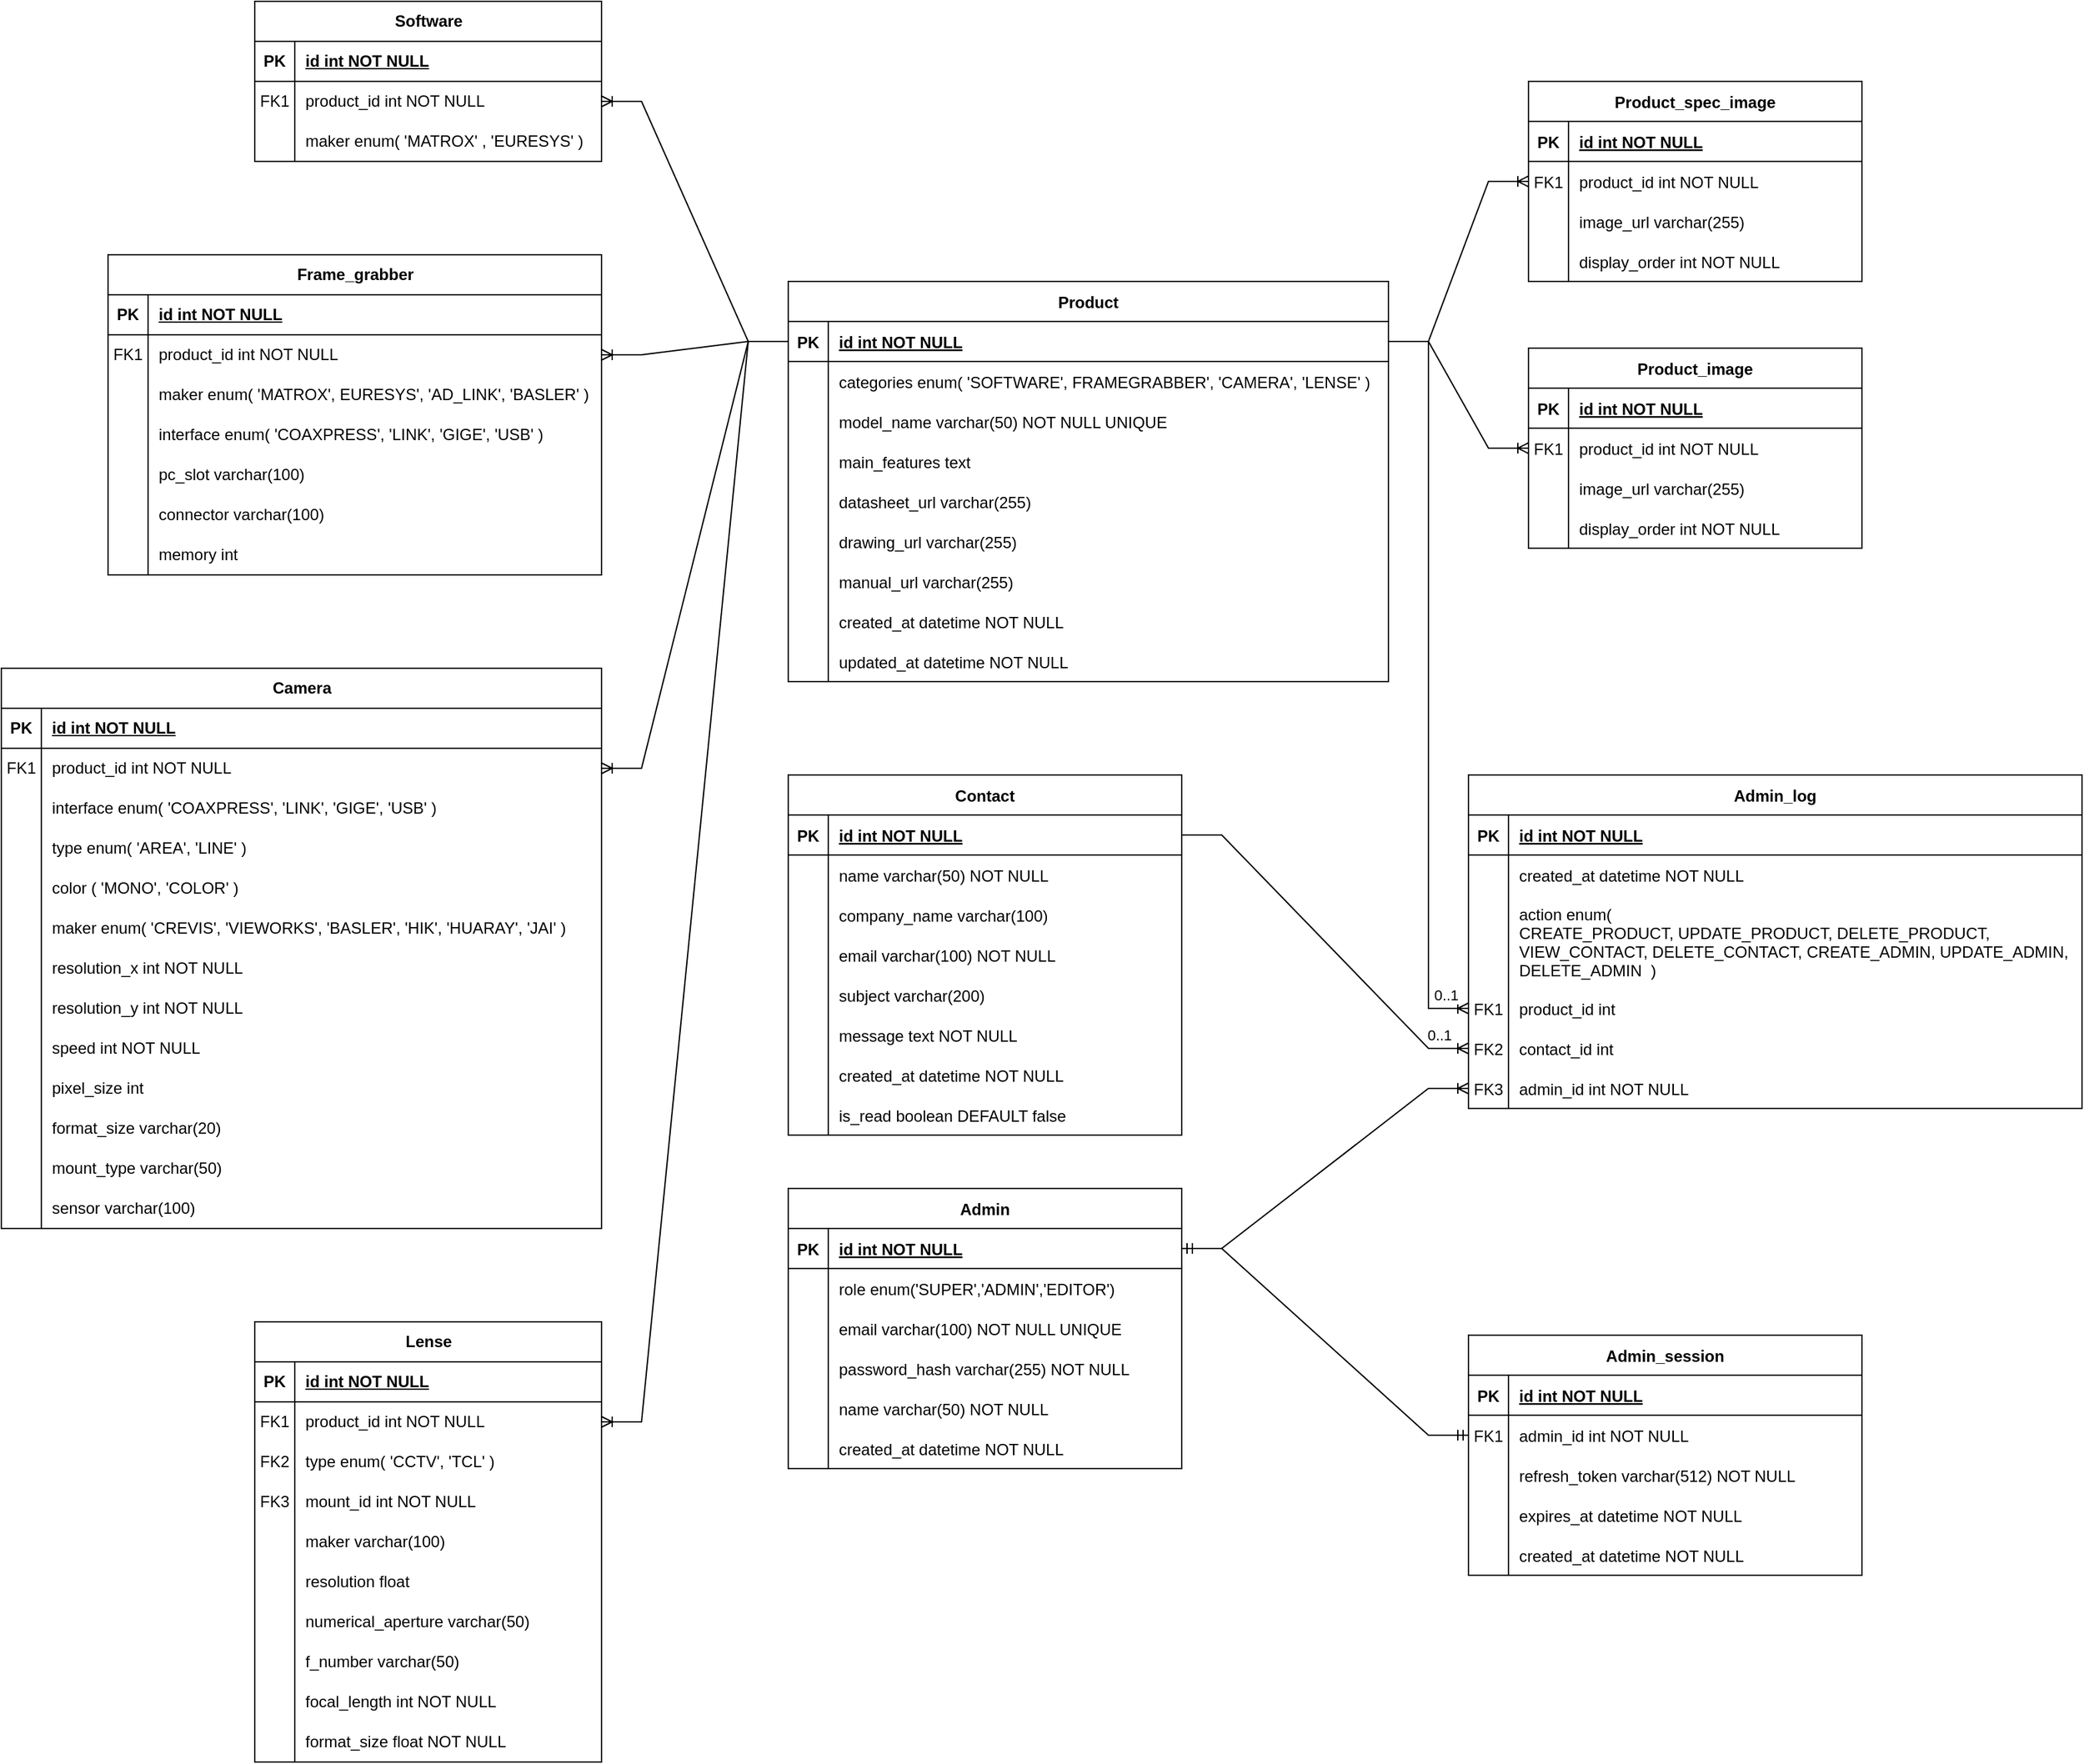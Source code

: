 <mxfile version="26.2.14">
  <diagram id="R2lEEEUBdFMjLlhIrx00" name="Page-1">
    <mxGraphModel dx="3702" dy="2632" grid="1" gridSize="10" guides="1" tooltips="1" connect="1" arrows="1" fold="1" page="1" pageScale="1" pageWidth="850" pageHeight="1100" math="0" shadow="0" extFonts="Permanent Marker^https://fonts.googleapis.com/css?family=Permanent+Marker">
      <root>
        <mxCell id="0" />
        <mxCell id="1" parent="0" />
        <mxCell id="C-vyLk0tnHw3VtMMgP7b-2" value="Product_image" style="shape=table;startSize=30;container=1;collapsible=1;childLayout=tableLayout;fixedRows=1;rowLines=0;fontStyle=1;align=center;resizeLast=1;" parent="1" vertex="1">
          <mxGeometry x="375" y="-350" width="250" height="150" as="geometry" />
        </mxCell>
        <mxCell id="C-vyLk0tnHw3VtMMgP7b-3" value="" style="shape=partialRectangle;collapsible=0;dropTarget=0;pointerEvents=0;fillColor=none;points=[[0,0.5],[1,0.5]];portConstraint=eastwest;top=0;left=0;right=0;bottom=1;" parent="C-vyLk0tnHw3VtMMgP7b-2" vertex="1">
          <mxGeometry y="30" width="250" height="30" as="geometry" />
        </mxCell>
        <mxCell id="C-vyLk0tnHw3VtMMgP7b-4" value="PK" style="shape=partialRectangle;overflow=hidden;connectable=0;fillColor=none;top=0;left=0;bottom=0;right=0;fontStyle=1;" parent="C-vyLk0tnHw3VtMMgP7b-3" vertex="1">
          <mxGeometry width="30" height="30" as="geometry">
            <mxRectangle width="30" height="30" as="alternateBounds" />
          </mxGeometry>
        </mxCell>
        <mxCell id="C-vyLk0tnHw3VtMMgP7b-5" value="id int NOT NULL " style="shape=partialRectangle;overflow=hidden;connectable=0;fillColor=none;top=0;left=0;bottom=0;right=0;align=left;spacingLeft=6;fontStyle=5;" parent="C-vyLk0tnHw3VtMMgP7b-3" vertex="1">
          <mxGeometry x="30" width="220" height="30" as="geometry">
            <mxRectangle width="220" height="30" as="alternateBounds" />
          </mxGeometry>
        </mxCell>
        <mxCell id="C-vyLk0tnHw3VtMMgP7b-6" value="" style="shape=partialRectangle;collapsible=0;dropTarget=0;pointerEvents=0;fillColor=none;points=[[0,0.5],[1,0.5]];portConstraint=eastwest;top=0;left=0;right=0;bottom=0;" parent="C-vyLk0tnHw3VtMMgP7b-2" vertex="1">
          <mxGeometry y="60" width="250" height="30" as="geometry" />
        </mxCell>
        <mxCell id="C-vyLk0tnHw3VtMMgP7b-7" value="FK1" style="shape=partialRectangle;overflow=hidden;connectable=0;fillColor=none;top=0;left=0;bottom=0;right=0;" parent="C-vyLk0tnHw3VtMMgP7b-6" vertex="1">
          <mxGeometry width="30" height="30" as="geometry">
            <mxRectangle width="30" height="30" as="alternateBounds" />
          </mxGeometry>
        </mxCell>
        <mxCell id="C-vyLk0tnHw3VtMMgP7b-8" value="product_id int NOT NULL" style="shape=partialRectangle;overflow=hidden;connectable=0;fillColor=none;top=0;left=0;bottom=0;right=0;align=left;spacingLeft=6;" parent="C-vyLk0tnHw3VtMMgP7b-6" vertex="1">
          <mxGeometry x="30" width="220" height="30" as="geometry">
            <mxRectangle width="220" height="30" as="alternateBounds" />
          </mxGeometry>
        </mxCell>
        <mxCell id="C-vyLk0tnHw3VtMMgP7b-9" value="" style="shape=partialRectangle;collapsible=0;dropTarget=0;pointerEvents=0;fillColor=none;points=[[0,0.5],[1,0.5]];portConstraint=eastwest;top=0;left=0;right=0;bottom=0;" parent="C-vyLk0tnHw3VtMMgP7b-2" vertex="1">
          <mxGeometry y="90" width="250" height="30" as="geometry" />
        </mxCell>
        <mxCell id="C-vyLk0tnHw3VtMMgP7b-10" value="" style="shape=partialRectangle;overflow=hidden;connectable=0;fillColor=none;top=0;left=0;bottom=0;right=0;" parent="C-vyLk0tnHw3VtMMgP7b-9" vertex="1">
          <mxGeometry width="30" height="30" as="geometry">
            <mxRectangle width="30" height="30" as="alternateBounds" />
          </mxGeometry>
        </mxCell>
        <mxCell id="C-vyLk0tnHw3VtMMgP7b-11" value="image_url varchar(255)" style="shape=partialRectangle;overflow=hidden;connectable=0;fillColor=none;top=0;left=0;bottom=0;right=0;align=left;spacingLeft=6;" parent="C-vyLk0tnHw3VtMMgP7b-9" vertex="1">
          <mxGeometry x="30" width="220" height="30" as="geometry">
            <mxRectangle width="220" height="30" as="alternateBounds" />
          </mxGeometry>
        </mxCell>
        <mxCell id="PuUBka9fQVKV9eeMP8CQ-19" value="" style="shape=partialRectangle;collapsible=0;dropTarget=0;pointerEvents=0;fillColor=none;points=[[0,0.5],[1,0.5]];portConstraint=eastwest;top=0;left=0;right=0;bottom=0;" parent="C-vyLk0tnHw3VtMMgP7b-2" vertex="1">
          <mxGeometry y="120" width="250" height="30" as="geometry" />
        </mxCell>
        <mxCell id="PuUBka9fQVKV9eeMP8CQ-20" value="" style="shape=partialRectangle;overflow=hidden;connectable=0;fillColor=none;top=0;left=0;bottom=0;right=0;" parent="PuUBka9fQVKV9eeMP8CQ-19" vertex="1">
          <mxGeometry width="30" height="30" as="geometry">
            <mxRectangle width="30" height="30" as="alternateBounds" />
          </mxGeometry>
        </mxCell>
        <mxCell id="PuUBka9fQVKV9eeMP8CQ-21" value="display_order int NOT NULL" style="shape=partialRectangle;overflow=hidden;connectable=0;fillColor=none;top=0;left=0;bottom=0;right=0;align=left;spacingLeft=6;" parent="PuUBka9fQVKV9eeMP8CQ-19" vertex="1">
          <mxGeometry x="30" width="220" height="30" as="geometry">
            <mxRectangle width="220" height="30" as="alternateBounds" />
          </mxGeometry>
        </mxCell>
        <mxCell id="C-vyLk0tnHw3VtMMgP7b-23" value="Product" style="shape=table;startSize=30;container=1;collapsible=1;childLayout=tableLayout;fixedRows=1;rowLines=0;fontStyle=1;align=center;resizeLast=1;" parent="1" vertex="1">
          <mxGeometry x="-180" y="-400" width="450" height="300" as="geometry" />
        </mxCell>
        <mxCell id="C-vyLk0tnHw3VtMMgP7b-24" value="" style="shape=partialRectangle;collapsible=0;dropTarget=0;pointerEvents=0;fillColor=none;points=[[0,0.5],[1,0.5]];portConstraint=eastwest;top=0;left=0;right=0;bottom=1;" parent="C-vyLk0tnHw3VtMMgP7b-23" vertex="1">
          <mxGeometry y="30" width="450" height="30" as="geometry" />
        </mxCell>
        <mxCell id="C-vyLk0tnHw3VtMMgP7b-25" value="PK" style="shape=partialRectangle;overflow=hidden;connectable=0;fillColor=none;top=0;left=0;bottom=0;right=0;fontStyle=1;" parent="C-vyLk0tnHw3VtMMgP7b-24" vertex="1">
          <mxGeometry width="30" height="30" as="geometry">
            <mxRectangle width="30" height="30" as="alternateBounds" />
          </mxGeometry>
        </mxCell>
        <mxCell id="C-vyLk0tnHw3VtMMgP7b-26" value="id int NOT NULL " style="shape=partialRectangle;overflow=hidden;connectable=0;fillColor=none;top=0;left=0;bottom=0;right=0;align=left;spacingLeft=6;fontStyle=5;" parent="C-vyLk0tnHw3VtMMgP7b-24" vertex="1">
          <mxGeometry x="30" width="420" height="30" as="geometry">
            <mxRectangle width="420" height="30" as="alternateBounds" />
          </mxGeometry>
        </mxCell>
        <mxCell id="C-vyLk0tnHw3VtMMgP7b-27" value="" style="shape=partialRectangle;collapsible=0;dropTarget=0;pointerEvents=0;fillColor=none;points=[[0,0.5],[1,0.5]];portConstraint=eastwest;top=0;left=0;right=0;bottom=0;" parent="C-vyLk0tnHw3VtMMgP7b-23" vertex="1">
          <mxGeometry y="60" width="450" height="30" as="geometry" />
        </mxCell>
        <mxCell id="C-vyLk0tnHw3VtMMgP7b-28" value="" style="shape=partialRectangle;overflow=hidden;connectable=0;fillColor=none;top=0;left=0;bottom=0;right=0;" parent="C-vyLk0tnHw3VtMMgP7b-27" vertex="1">
          <mxGeometry width="30" height="30" as="geometry">
            <mxRectangle width="30" height="30" as="alternateBounds" />
          </mxGeometry>
        </mxCell>
        <mxCell id="C-vyLk0tnHw3VtMMgP7b-29" value="categories enum( &#39;SOFTWARE&#39;, FRAMEGRABBER&#39;, &#39;CAMERA&#39;, &#39;LENSE&#39; )" style="shape=partialRectangle;overflow=hidden;connectable=0;fillColor=none;top=0;left=0;bottom=0;right=0;align=left;spacingLeft=6;" parent="C-vyLk0tnHw3VtMMgP7b-27" vertex="1">
          <mxGeometry x="30" width="420" height="30" as="geometry">
            <mxRectangle width="420" height="30" as="alternateBounds" />
          </mxGeometry>
        </mxCell>
        <mxCell id="PuUBka9fQVKV9eeMP8CQ-16" value="" style="shape=partialRectangle;collapsible=0;dropTarget=0;pointerEvents=0;fillColor=none;points=[[0,0.5],[1,0.5]];portConstraint=eastwest;top=0;left=0;right=0;bottom=0;" parent="C-vyLk0tnHw3VtMMgP7b-23" vertex="1">
          <mxGeometry y="90" width="450" height="30" as="geometry" />
        </mxCell>
        <mxCell id="PuUBka9fQVKV9eeMP8CQ-17" value="" style="shape=partialRectangle;overflow=hidden;connectable=0;fillColor=none;top=0;left=0;bottom=0;right=0;" parent="PuUBka9fQVKV9eeMP8CQ-16" vertex="1">
          <mxGeometry width="30" height="30" as="geometry">
            <mxRectangle width="30" height="30" as="alternateBounds" />
          </mxGeometry>
        </mxCell>
        <mxCell id="PuUBka9fQVKV9eeMP8CQ-18" value="model_name varchar(50) NOT NULL UNIQUE" style="shape=partialRectangle;overflow=hidden;connectable=0;fillColor=none;top=0;left=0;bottom=0;right=0;align=left;spacingLeft=6;" parent="PuUBka9fQVKV9eeMP8CQ-16" vertex="1">
          <mxGeometry x="30" width="420" height="30" as="geometry">
            <mxRectangle width="420" height="30" as="alternateBounds" />
          </mxGeometry>
        </mxCell>
        <mxCell id="PuUBka9fQVKV9eeMP8CQ-1" value="" style="shape=partialRectangle;collapsible=0;dropTarget=0;pointerEvents=0;fillColor=none;points=[[0,0.5],[1,0.5]];portConstraint=eastwest;top=0;left=0;right=0;bottom=0;" parent="C-vyLk0tnHw3VtMMgP7b-23" vertex="1">
          <mxGeometry y="120" width="450" height="30" as="geometry" />
        </mxCell>
        <mxCell id="PuUBka9fQVKV9eeMP8CQ-2" value="" style="shape=partialRectangle;overflow=hidden;connectable=0;fillColor=none;top=0;left=0;bottom=0;right=0;" parent="PuUBka9fQVKV9eeMP8CQ-1" vertex="1">
          <mxGeometry width="30" height="30" as="geometry">
            <mxRectangle width="30" height="30" as="alternateBounds" />
          </mxGeometry>
        </mxCell>
        <mxCell id="PuUBka9fQVKV9eeMP8CQ-3" value="main_features text" style="shape=partialRectangle;overflow=hidden;connectable=0;fillColor=none;top=0;left=0;bottom=0;right=0;align=left;spacingLeft=6;" parent="PuUBka9fQVKV9eeMP8CQ-1" vertex="1">
          <mxGeometry x="30" width="420" height="30" as="geometry">
            <mxRectangle width="420" height="30" as="alternateBounds" />
          </mxGeometry>
        </mxCell>
        <mxCell id="PuUBka9fQVKV9eeMP8CQ-4" value="" style="shape=partialRectangle;collapsible=0;dropTarget=0;pointerEvents=0;fillColor=none;points=[[0,0.5],[1,0.5]];portConstraint=eastwest;top=0;left=0;right=0;bottom=0;" parent="C-vyLk0tnHw3VtMMgP7b-23" vertex="1">
          <mxGeometry y="150" width="450" height="30" as="geometry" />
        </mxCell>
        <mxCell id="PuUBka9fQVKV9eeMP8CQ-5" value="" style="shape=partialRectangle;overflow=hidden;connectable=0;fillColor=none;top=0;left=0;bottom=0;right=0;" parent="PuUBka9fQVKV9eeMP8CQ-4" vertex="1">
          <mxGeometry width="30" height="30" as="geometry">
            <mxRectangle width="30" height="30" as="alternateBounds" />
          </mxGeometry>
        </mxCell>
        <mxCell id="PuUBka9fQVKV9eeMP8CQ-6" value="datasheet_url varchar(255) " style="shape=partialRectangle;overflow=hidden;connectable=0;fillColor=none;top=0;left=0;bottom=0;right=0;align=left;spacingLeft=6;" parent="PuUBka9fQVKV9eeMP8CQ-4" vertex="1">
          <mxGeometry x="30" width="420" height="30" as="geometry">
            <mxRectangle width="420" height="30" as="alternateBounds" />
          </mxGeometry>
        </mxCell>
        <mxCell id="PuUBka9fQVKV9eeMP8CQ-7" value="" style="shape=partialRectangle;collapsible=0;dropTarget=0;pointerEvents=0;fillColor=none;points=[[0,0.5],[1,0.5]];portConstraint=eastwest;top=0;left=0;right=0;bottom=0;" parent="C-vyLk0tnHw3VtMMgP7b-23" vertex="1">
          <mxGeometry y="180" width="450" height="30" as="geometry" />
        </mxCell>
        <mxCell id="PuUBka9fQVKV9eeMP8CQ-8" value="" style="shape=partialRectangle;overflow=hidden;connectable=0;fillColor=none;top=0;left=0;bottom=0;right=0;" parent="PuUBka9fQVKV9eeMP8CQ-7" vertex="1">
          <mxGeometry width="30" height="30" as="geometry">
            <mxRectangle width="30" height="30" as="alternateBounds" />
          </mxGeometry>
        </mxCell>
        <mxCell id="PuUBka9fQVKV9eeMP8CQ-9" value="drawing_url varchar(255)" style="shape=partialRectangle;overflow=hidden;connectable=0;fillColor=none;top=0;left=0;bottom=0;right=0;align=left;spacingLeft=6;" parent="PuUBka9fQVKV9eeMP8CQ-7" vertex="1">
          <mxGeometry x="30" width="420" height="30" as="geometry">
            <mxRectangle width="420" height="30" as="alternateBounds" />
          </mxGeometry>
        </mxCell>
        <mxCell id="PuUBka9fQVKV9eeMP8CQ-13" value="" style="shape=partialRectangle;collapsible=0;dropTarget=0;pointerEvents=0;fillColor=none;points=[[0,0.5],[1,0.5]];portConstraint=eastwest;top=0;left=0;right=0;bottom=0;" parent="C-vyLk0tnHw3VtMMgP7b-23" vertex="1">
          <mxGeometry y="210" width="450" height="30" as="geometry" />
        </mxCell>
        <mxCell id="PuUBka9fQVKV9eeMP8CQ-14" value="" style="shape=partialRectangle;overflow=hidden;connectable=0;fillColor=none;top=0;left=0;bottom=0;right=0;" parent="PuUBka9fQVKV9eeMP8CQ-13" vertex="1">
          <mxGeometry width="30" height="30" as="geometry">
            <mxRectangle width="30" height="30" as="alternateBounds" />
          </mxGeometry>
        </mxCell>
        <mxCell id="PuUBka9fQVKV9eeMP8CQ-15" value="manual_url varchar(255)" style="shape=partialRectangle;overflow=hidden;connectable=0;fillColor=none;top=0;left=0;bottom=0;right=0;align=left;spacingLeft=6;" parent="PuUBka9fQVKV9eeMP8CQ-13" vertex="1">
          <mxGeometry x="30" width="420" height="30" as="geometry">
            <mxRectangle width="420" height="30" as="alternateBounds" />
          </mxGeometry>
        </mxCell>
        <mxCell id="PuUBka9fQVKV9eeMP8CQ-361" value="" style="shape=partialRectangle;collapsible=0;dropTarget=0;pointerEvents=0;fillColor=none;points=[[0,0.5],[1,0.5]];portConstraint=eastwest;top=0;left=0;right=0;bottom=0;" parent="C-vyLk0tnHw3VtMMgP7b-23" vertex="1">
          <mxGeometry y="240" width="450" height="30" as="geometry" />
        </mxCell>
        <mxCell id="PuUBka9fQVKV9eeMP8CQ-362" value="" style="shape=partialRectangle;overflow=hidden;connectable=0;fillColor=none;top=0;left=0;bottom=0;right=0;" parent="PuUBka9fQVKV9eeMP8CQ-361" vertex="1">
          <mxGeometry width="30" height="30" as="geometry">
            <mxRectangle width="30" height="30" as="alternateBounds" />
          </mxGeometry>
        </mxCell>
        <mxCell id="PuUBka9fQVKV9eeMP8CQ-363" value="created_at datetime NOT NULL" style="shape=partialRectangle;overflow=hidden;connectable=0;fillColor=none;top=0;left=0;bottom=0;right=0;align=left;spacingLeft=6;" parent="PuUBka9fQVKV9eeMP8CQ-361" vertex="1">
          <mxGeometry x="30" width="420" height="30" as="geometry">
            <mxRectangle width="420" height="30" as="alternateBounds" />
          </mxGeometry>
        </mxCell>
        <mxCell id="PuUBka9fQVKV9eeMP8CQ-364" value="" style="shape=partialRectangle;collapsible=0;dropTarget=0;pointerEvents=0;fillColor=none;points=[[0,0.5],[1,0.5]];portConstraint=eastwest;top=0;left=0;right=0;bottom=0;" parent="C-vyLk0tnHw3VtMMgP7b-23" vertex="1">
          <mxGeometry y="270" width="450" height="30" as="geometry" />
        </mxCell>
        <mxCell id="PuUBka9fQVKV9eeMP8CQ-365" value="" style="shape=partialRectangle;overflow=hidden;connectable=0;fillColor=none;top=0;left=0;bottom=0;right=0;" parent="PuUBka9fQVKV9eeMP8CQ-364" vertex="1">
          <mxGeometry width="30" height="30" as="geometry">
            <mxRectangle width="30" height="30" as="alternateBounds" />
          </mxGeometry>
        </mxCell>
        <mxCell id="PuUBka9fQVKV9eeMP8CQ-366" value="updated_at datetime NOT NULL" style="shape=partialRectangle;overflow=hidden;connectable=0;fillColor=none;top=0;left=0;bottom=0;right=0;align=left;spacingLeft=6;" parent="PuUBka9fQVKV9eeMP8CQ-364" vertex="1">
          <mxGeometry x="30" width="420" height="30" as="geometry">
            <mxRectangle width="420" height="30" as="alternateBounds" />
          </mxGeometry>
        </mxCell>
        <mxCell id="PuUBka9fQVKV9eeMP8CQ-24" value="Product_spec_image" style="shape=table;startSize=30;container=1;collapsible=1;childLayout=tableLayout;fixedRows=1;rowLines=0;fontStyle=1;align=center;resizeLast=1;" parent="1" vertex="1">
          <mxGeometry x="375" y="-550" width="250" height="150" as="geometry" />
        </mxCell>
        <mxCell id="PuUBka9fQVKV9eeMP8CQ-25" value="" style="shape=partialRectangle;collapsible=0;dropTarget=0;pointerEvents=0;fillColor=none;points=[[0,0.5],[1,0.5]];portConstraint=eastwest;top=0;left=0;right=0;bottom=1;" parent="PuUBka9fQVKV9eeMP8CQ-24" vertex="1">
          <mxGeometry y="30" width="250" height="30" as="geometry" />
        </mxCell>
        <mxCell id="PuUBka9fQVKV9eeMP8CQ-26" value="PK" style="shape=partialRectangle;overflow=hidden;connectable=0;fillColor=none;top=0;left=0;bottom=0;right=0;fontStyle=1;" parent="PuUBka9fQVKV9eeMP8CQ-25" vertex="1">
          <mxGeometry width="30" height="30" as="geometry">
            <mxRectangle width="30" height="30" as="alternateBounds" />
          </mxGeometry>
        </mxCell>
        <mxCell id="PuUBka9fQVKV9eeMP8CQ-27" value="id int NOT NULL " style="shape=partialRectangle;overflow=hidden;connectable=0;fillColor=none;top=0;left=0;bottom=0;right=0;align=left;spacingLeft=6;fontStyle=5;" parent="PuUBka9fQVKV9eeMP8CQ-25" vertex="1">
          <mxGeometry x="30" width="220" height="30" as="geometry">
            <mxRectangle width="220" height="30" as="alternateBounds" />
          </mxGeometry>
        </mxCell>
        <mxCell id="PuUBka9fQVKV9eeMP8CQ-28" value="" style="shape=partialRectangle;collapsible=0;dropTarget=0;pointerEvents=0;fillColor=none;points=[[0,0.5],[1,0.5]];portConstraint=eastwest;top=0;left=0;right=0;bottom=0;" parent="PuUBka9fQVKV9eeMP8CQ-24" vertex="1">
          <mxGeometry y="60" width="250" height="30" as="geometry" />
        </mxCell>
        <mxCell id="PuUBka9fQVKV9eeMP8CQ-29" value="FK1" style="shape=partialRectangle;overflow=hidden;connectable=0;fillColor=none;top=0;left=0;bottom=0;right=0;" parent="PuUBka9fQVKV9eeMP8CQ-28" vertex="1">
          <mxGeometry width="30" height="30" as="geometry">
            <mxRectangle width="30" height="30" as="alternateBounds" />
          </mxGeometry>
        </mxCell>
        <mxCell id="PuUBka9fQVKV9eeMP8CQ-30" value="product_id int NOT NULL" style="shape=partialRectangle;overflow=hidden;connectable=0;fillColor=none;top=0;left=0;bottom=0;right=0;align=left;spacingLeft=6;" parent="PuUBka9fQVKV9eeMP8CQ-28" vertex="1">
          <mxGeometry x="30" width="220" height="30" as="geometry">
            <mxRectangle width="220" height="30" as="alternateBounds" />
          </mxGeometry>
        </mxCell>
        <mxCell id="PuUBka9fQVKV9eeMP8CQ-31" value="" style="shape=partialRectangle;collapsible=0;dropTarget=0;pointerEvents=0;fillColor=none;points=[[0,0.5],[1,0.5]];portConstraint=eastwest;top=0;left=0;right=0;bottom=0;" parent="PuUBka9fQVKV9eeMP8CQ-24" vertex="1">
          <mxGeometry y="90" width="250" height="30" as="geometry" />
        </mxCell>
        <mxCell id="PuUBka9fQVKV9eeMP8CQ-32" value="" style="shape=partialRectangle;overflow=hidden;connectable=0;fillColor=none;top=0;left=0;bottom=0;right=0;" parent="PuUBka9fQVKV9eeMP8CQ-31" vertex="1">
          <mxGeometry width="30" height="30" as="geometry">
            <mxRectangle width="30" height="30" as="alternateBounds" />
          </mxGeometry>
        </mxCell>
        <mxCell id="PuUBka9fQVKV9eeMP8CQ-33" value="image_url varchar(255)" style="shape=partialRectangle;overflow=hidden;connectable=0;fillColor=none;top=0;left=0;bottom=0;right=0;align=left;spacingLeft=6;" parent="PuUBka9fQVKV9eeMP8CQ-31" vertex="1">
          <mxGeometry x="30" width="220" height="30" as="geometry">
            <mxRectangle width="220" height="30" as="alternateBounds" />
          </mxGeometry>
        </mxCell>
        <mxCell id="PuUBka9fQVKV9eeMP8CQ-34" value="" style="shape=partialRectangle;collapsible=0;dropTarget=0;pointerEvents=0;fillColor=none;points=[[0,0.5],[1,0.5]];portConstraint=eastwest;top=0;left=0;right=0;bottom=0;" parent="PuUBka9fQVKV9eeMP8CQ-24" vertex="1">
          <mxGeometry y="120" width="250" height="30" as="geometry" />
        </mxCell>
        <mxCell id="PuUBka9fQVKV9eeMP8CQ-35" value="" style="shape=partialRectangle;overflow=hidden;connectable=0;fillColor=none;top=0;left=0;bottom=0;right=0;" parent="PuUBka9fQVKV9eeMP8CQ-34" vertex="1">
          <mxGeometry width="30" height="30" as="geometry">
            <mxRectangle width="30" height="30" as="alternateBounds" />
          </mxGeometry>
        </mxCell>
        <mxCell id="PuUBka9fQVKV9eeMP8CQ-36" value="display_order int NOT NULL" style="shape=partialRectangle;overflow=hidden;connectable=0;fillColor=none;top=0;left=0;bottom=0;right=0;align=left;spacingLeft=6;" parent="PuUBka9fQVKV9eeMP8CQ-34" vertex="1">
          <mxGeometry x="30" width="220" height="30" as="geometry">
            <mxRectangle width="220" height="30" as="alternateBounds" />
          </mxGeometry>
        </mxCell>
        <mxCell id="PuUBka9fQVKV9eeMP8CQ-51" value="Camera" style="shape=table;startSize=30;container=1;collapsible=1;childLayout=tableLayout;fixedRows=1;rowLines=0;fontStyle=1;align=center;resizeLast=1;html=1;" parent="1" vertex="1">
          <mxGeometry x="-770" y="-110" width="450" height="420" as="geometry" />
        </mxCell>
        <mxCell id="PuUBka9fQVKV9eeMP8CQ-52" value="" style="shape=tableRow;horizontal=0;startSize=0;swimlaneHead=0;swimlaneBody=0;fillColor=none;collapsible=0;dropTarget=0;points=[[0,0.5],[1,0.5]];portConstraint=eastwest;top=0;left=0;right=0;bottom=1;" parent="PuUBka9fQVKV9eeMP8CQ-51" vertex="1">
          <mxGeometry y="30" width="450" height="30" as="geometry" />
        </mxCell>
        <mxCell id="PuUBka9fQVKV9eeMP8CQ-53" value="PK" style="shape=partialRectangle;connectable=0;fillColor=none;top=0;left=0;bottom=0;right=0;fontStyle=1;overflow=hidden;whiteSpace=wrap;html=1;" parent="PuUBka9fQVKV9eeMP8CQ-52" vertex="1">
          <mxGeometry width="30" height="30" as="geometry">
            <mxRectangle width="30" height="30" as="alternateBounds" />
          </mxGeometry>
        </mxCell>
        <mxCell id="PuUBka9fQVKV9eeMP8CQ-54" value="id int NOT NULL" style="shape=partialRectangle;connectable=0;fillColor=none;top=0;left=0;bottom=0;right=0;align=left;spacingLeft=6;fontStyle=5;overflow=hidden;whiteSpace=wrap;html=1;" parent="PuUBka9fQVKV9eeMP8CQ-52" vertex="1">
          <mxGeometry x="30" width="420" height="30" as="geometry">
            <mxRectangle width="420" height="30" as="alternateBounds" />
          </mxGeometry>
        </mxCell>
        <mxCell id="PuUBka9fQVKV9eeMP8CQ-55" value="" style="shape=tableRow;horizontal=0;startSize=0;swimlaneHead=0;swimlaneBody=0;fillColor=none;collapsible=0;dropTarget=0;points=[[0,0.5],[1,0.5]];portConstraint=eastwest;top=0;left=0;right=0;bottom=0;" parent="PuUBka9fQVKV9eeMP8CQ-51" vertex="1">
          <mxGeometry y="60" width="450" height="30" as="geometry" />
        </mxCell>
        <mxCell id="PuUBka9fQVKV9eeMP8CQ-56" value="FK1" style="shape=partialRectangle;connectable=0;fillColor=none;top=0;left=0;bottom=0;right=0;editable=1;overflow=hidden;whiteSpace=wrap;html=1;" parent="PuUBka9fQVKV9eeMP8CQ-55" vertex="1">
          <mxGeometry width="30" height="30" as="geometry">
            <mxRectangle width="30" height="30" as="alternateBounds" />
          </mxGeometry>
        </mxCell>
        <mxCell id="PuUBka9fQVKV9eeMP8CQ-57" value="product_id int NOT NULL" style="shape=partialRectangle;connectable=0;fillColor=none;top=0;left=0;bottom=0;right=0;align=left;spacingLeft=6;overflow=hidden;whiteSpace=wrap;html=1;" parent="PuUBka9fQVKV9eeMP8CQ-55" vertex="1">
          <mxGeometry x="30" width="420" height="30" as="geometry">
            <mxRectangle width="420" height="30" as="alternateBounds" />
          </mxGeometry>
        </mxCell>
        <mxCell id="PuUBka9fQVKV9eeMP8CQ-58" value="" style="shape=tableRow;horizontal=0;startSize=0;swimlaneHead=0;swimlaneBody=0;fillColor=none;collapsible=0;dropTarget=0;points=[[0,0.5],[1,0.5]];portConstraint=eastwest;top=0;left=0;right=0;bottom=0;" parent="PuUBka9fQVKV9eeMP8CQ-51" vertex="1">
          <mxGeometry y="90" width="450" height="30" as="geometry" />
        </mxCell>
        <mxCell id="PuUBka9fQVKV9eeMP8CQ-59" value="" style="shape=partialRectangle;connectable=0;fillColor=none;top=0;left=0;bottom=0;right=0;editable=1;overflow=hidden;whiteSpace=wrap;html=1;" parent="PuUBka9fQVKV9eeMP8CQ-58" vertex="1">
          <mxGeometry width="30" height="30" as="geometry">
            <mxRectangle width="30" height="30" as="alternateBounds" />
          </mxGeometry>
        </mxCell>
        <mxCell id="PuUBka9fQVKV9eeMP8CQ-60" value="interface enum( &#39;COAXPRESS&#39;, &#39;LINK&#39;, &#39;GIGE&#39;, &#39;USB&#39; )" style="shape=partialRectangle;connectable=0;fillColor=none;top=0;left=0;bottom=0;right=0;align=left;spacingLeft=6;overflow=hidden;whiteSpace=wrap;html=1;" parent="PuUBka9fQVKV9eeMP8CQ-58" vertex="1">
          <mxGeometry x="30" width="420" height="30" as="geometry">
            <mxRectangle width="420" height="30" as="alternateBounds" />
          </mxGeometry>
        </mxCell>
        <mxCell id="PuUBka9fQVKV9eeMP8CQ-61" value="" style="shape=tableRow;horizontal=0;startSize=0;swimlaneHead=0;swimlaneBody=0;fillColor=none;collapsible=0;dropTarget=0;points=[[0,0.5],[1,0.5]];portConstraint=eastwest;top=0;left=0;right=0;bottom=0;" parent="PuUBka9fQVKV9eeMP8CQ-51" vertex="1">
          <mxGeometry y="120" width="450" height="30" as="geometry" />
        </mxCell>
        <mxCell id="PuUBka9fQVKV9eeMP8CQ-62" value="" style="shape=partialRectangle;connectable=0;fillColor=none;top=0;left=0;bottom=0;right=0;editable=1;overflow=hidden;whiteSpace=wrap;html=1;" parent="PuUBka9fQVKV9eeMP8CQ-61" vertex="1">
          <mxGeometry width="30" height="30" as="geometry">
            <mxRectangle width="30" height="30" as="alternateBounds" />
          </mxGeometry>
        </mxCell>
        <mxCell id="PuUBka9fQVKV9eeMP8CQ-63" value="type enum( &#39;AREA&#39;, &#39;LINE&#39; )" style="shape=partialRectangle;connectable=0;fillColor=none;top=0;left=0;bottom=0;right=0;align=left;spacingLeft=6;overflow=hidden;whiteSpace=wrap;html=1;" parent="PuUBka9fQVKV9eeMP8CQ-61" vertex="1">
          <mxGeometry x="30" width="420" height="30" as="geometry">
            <mxRectangle width="420" height="30" as="alternateBounds" />
          </mxGeometry>
        </mxCell>
        <mxCell id="PuUBka9fQVKV9eeMP8CQ-95" value="" style="shape=tableRow;horizontal=0;startSize=0;swimlaneHead=0;swimlaneBody=0;fillColor=none;collapsible=0;dropTarget=0;points=[[0,0.5],[1,0.5]];portConstraint=eastwest;top=0;left=0;right=0;bottom=0;" parent="PuUBka9fQVKV9eeMP8CQ-51" vertex="1">
          <mxGeometry y="150" width="450" height="30" as="geometry" />
        </mxCell>
        <mxCell id="PuUBka9fQVKV9eeMP8CQ-96" value="" style="shape=partialRectangle;connectable=0;fillColor=none;top=0;left=0;bottom=0;right=0;editable=1;overflow=hidden;whiteSpace=wrap;html=1;" parent="PuUBka9fQVKV9eeMP8CQ-95" vertex="1">
          <mxGeometry width="30" height="30" as="geometry">
            <mxRectangle width="30" height="30" as="alternateBounds" />
          </mxGeometry>
        </mxCell>
        <mxCell id="PuUBka9fQVKV9eeMP8CQ-97" value="color ( &#39;MONO&#39;, &#39;COLOR&#39; )" style="shape=partialRectangle;connectable=0;fillColor=none;top=0;left=0;bottom=0;right=0;align=left;spacingLeft=6;overflow=hidden;whiteSpace=wrap;html=1;" parent="PuUBka9fQVKV9eeMP8CQ-95" vertex="1">
          <mxGeometry x="30" width="420" height="30" as="geometry">
            <mxRectangle width="420" height="30" as="alternateBounds" />
          </mxGeometry>
        </mxCell>
        <mxCell id="PuUBka9fQVKV9eeMP8CQ-98" value="" style="shape=tableRow;horizontal=0;startSize=0;swimlaneHead=0;swimlaneBody=0;fillColor=none;collapsible=0;dropTarget=0;points=[[0,0.5],[1,0.5]];portConstraint=eastwest;top=0;left=0;right=0;bottom=0;" parent="PuUBka9fQVKV9eeMP8CQ-51" vertex="1">
          <mxGeometry y="180" width="450" height="30" as="geometry" />
        </mxCell>
        <mxCell id="PuUBka9fQVKV9eeMP8CQ-99" value="" style="shape=partialRectangle;connectable=0;fillColor=none;top=0;left=0;bottom=0;right=0;editable=1;overflow=hidden;whiteSpace=wrap;html=1;" parent="PuUBka9fQVKV9eeMP8CQ-98" vertex="1">
          <mxGeometry width="30" height="30" as="geometry">
            <mxRectangle width="30" height="30" as="alternateBounds" />
          </mxGeometry>
        </mxCell>
        <mxCell id="PuUBka9fQVKV9eeMP8CQ-100" value="&lt;span style=&quot;color: light-dark(rgb(0, 0, 0), rgb(255, 255, 255)); background-color: transparent;&quot;&gt;maker&lt;/span&gt;&amp;nbsp;enum( &#39;CREVIS&#39;, &#39;VIEWORKS&#39;, &#39;BASLER&#39;, &#39;HIK&#39;, &#39;HUARAY&#39;, &#39;JAI&#39; )" style="shape=partialRectangle;connectable=0;fillColor=none;top=0;left=0;bottom=0;right=0;align=left;spacingLeft=6;overflow=hidden;whiteSpace=wrap;html=1;" parent="PuUBka9fQVKV9eeMP8CQ-98" vertex="1">
          <mxGeometry x="30" width="420" height="30" as="geometry">
            <mxRectangle width="420" height="30" as="alternateBounds" />
          </mxGeometry>
        </mxCell>
        <mxCell id="PuUBka9fQVKV9eeMP8CQ-68" value="" style="shape=tableRow;horizontal=0;startSize=0;swimlaneHead=0;swimlaneBody=0;fillColor=none;collapsible=0;dropTarget=0;points=[[0,0.5],[1,0.5]];portConstraint=eastwest;top=0;left=0;right=0;bottom=0;" parent="PuUBka9fQVKV9eeMP8CQ-51" vertex="1">
          <mxGeometry y="210" width="450" height="30" as="geometry" />
        </mxCell>
        <mxCell id="PuUBka9fQVKV9eeMP8CQ-69" value="" style="shape=partialRectangle;connectable=0;fillColor=none;top=0;left=0;bottom=0;right=0;editable=1;overflow=hidden;whiteSpace=wrap;html=1;" parent="PuUBka9fQVKV9eeMP8CQ-68" vertex="1">
          <mxGeometry width="30" height="30" as="geometry">
            <mxRectangle width="30" height="30" as="alternateBounds" />
          </mxGeometry>
        </mxCell>
        <mxCell id="PuUBka9fQVKV9eeMP8CQ-70" value="resolution_x int NOT NULL" style="shape=partialRectangle;connectable=0;fillColor=none;top=0;left=0;bottom=0;right=0;align=left;spacingLeft=6;overflow=hidden;whiteSpace=wrap;html=1;" parent="PuUBka9fQVKV9eeMP8CQ-68" vertex="1">
          <mxGeometry x="30" width="420" height="30" as="geometry">
            <mxRectangle width="420" height="30" as="alternateBounds" />
          </mxGeometry>
        </mxCell>
        <mxCell id="PuUBka9fQVKV9eeMP8CQ-71" value="" style="shape=tableRow;horizontal=0;startSize=0;swimlaneHead=0;swimlaneBody=0;fillColor=none;collapsible=0;dropTarget=0;points=[[0,0.5],[1,0.5]];portConstraint=eastwest;top=0;left=0;right=0;bottom=0;" parent="PuUBka9fQVKV9eeMP8CQ-51" vertex="1">
          <mxGeometry y="240" width="450" height="30" as="geometry" />
        </mxCell>
        <mxCell id="PuUBka9fQVKV9eeMP8CQ-72" value="" style="shape=partialRectangle;connectable=0;fillColor=none;top=0;left=0;bottom=0;right=0;editable=1;overflow=hidden;whiteSpace=wrap;html=1;" parent="PuUBka9fQVKV9eeMP8CQ-71" vertex="1">
          <mxGeometry width="30" height="30" as="geometry">
            <mxRectangle width="30" height="30" as="alternateBounds" />
          </mxGeometry>
        </mxCell>
        <mxCell id="PuUBka9fQVKV9eeMP8CQ-73" value="resolution_y int NOT NULL" style="shape=partialRectangle;connectable=0;fillColor=none;top=0;left=0;bottom=0;right=0;align=left;spacingLeft=6;overflow=hidden;whiteSpace=wrap;html=1;" parent="PuUBka9fQVKV9eeMP8CQ-71" vertex="1">
          <mxGeometry x="30" width="420" height="30" as="geometry">
            <mxRectangle width="420" height="30" as="alternateBounds" />
          </mxGeometry>
        </mxCell>
        <mxCell id="PuUBka9fQVKV9eeMP8CQ-74" value="" style="shape=tableRow;horizontal=0;startSize=0;swimlaneHead=0;swimlaneBody=0;fillColor=none;collapsible=0;dropTarget=0;points=[[0,0.5],[1,0.5]];portConstraint=eastwest;top=0;left=0;right=0;bottom=0;" parent="PuUBka9fQVKV9eeMP8CQ-51" vertex="1">
          <mxGeometry y="270" width="450" height="30" as="geometry" />
        </mxCell>
        <mxCell id="PuUBka9fQVKV9eeMP8CQ-75" value="" style="shape=partialRectangle;connectable=0;fillColor=none;top=0;left=0;bottom=0;right=0;editable=1;overflow=hidden;whiteSpace=wrap;html=1;" parent="PuUBka9fQVKV9eeMP8CQ-74" vertex="1">
          <mxGeometry width="30" height="30" as="geometry">
            <mxRectangle width="30" height="30" as="alternateBounds" />
          </mxGeometry>
        </mxCell>
        <mxCell id="PuUBka9fQVKV9eeMP8CQ-76" value="speed int NOT NULL" style="shape=partialRectangle;connectable=0;fillColor=none;top=0;left=0;bottom=0;right=0;align=left;spacingLeft=6;overflow=hidden;whiteSpace=wrap;html=1;" parent="PuUBka9fQVKV9eeMP8CQ-74" vertex="1">
          <mxGeometry x="30" width="420" height="30" as="geometry">
            <mxRectangle width="420" height="30" as="alternateBounds" />
          </mxGeometry>
        </mxCell>
        <mxCell id="PuUBka9fQVKV9eeMP8CQ-77" value="" style="shape=tableRow;horizontal=0;startSize=0;swimlaneHead=0;swimlaneBody=0;fillColor=none;collapsible=0;dropTarget=0;points=[[0,0.5],[1,0.5]];portConstraint=eastwest;top=0;left=0;right=0;bottom=0;" parent="PuUBka9fQVKV9eeMP8CQ-51" vertex="1">
          <mxGeometry y="300" width="450" height="30" as="geometry" />
        </mxCell>
        <mxCell id="PuUBka9fQVKV9eeMP8CQ-78" value="" style="shape=partialRectangle;connectable=0;fillColor=none;top=0;left=0;bottom=0;right=0;editable=1;overflow=hidden;whiteSpace=wrap;html=1;" parent="PuUBka9fQVKV9eeMP8CQ-77" vertex="1">
          <mxGeometry width="30" height="30" as="geometry">
            <mxRectangle width="30" height="30" as="alternateBounds" />
          </mxGeometry>
        </mxCell>
        <mxCell id="PuUBka9fQVKV9eeMP8CQ-79" value="pixel_size int" style="shape=partialRectangle;connectable=0;fillColor=none;top=0;left=0;bottom=0;right=0;align=left;spacingLeft=6;overflow=hidden;whiteSpace=wrap;html=1;" parent="PuUBka9fQVKV9eeMP8CQ-77" vertex="1">
          <mxGeometry x="30" width="420" height="30" as="geometry">
            <mxRectangle width="420" height="30" as="alternateBounds" />
          </mxGeometry>
        </mxCell>
        <mxCell id="PuUBka9fQVKV9eeMP8CQ-80" value="" style="shape=tableRow;horizontal=0;startSize=0;swimlaneHead=0;swimlaneBody=0;fillColor=none;collapsible=0;dropTarget=0;points=[[0,0.5],[1,0.5]];portConstraint=eastwest;top=0;left=0;right=0;bottom=0;" parent="PuUBka9fQVKV9eeMP8CQ-51" vertex="1">
          <mxGeometry y="330" width="450" height="30" as="geometry" />
        </mxCell>
        <mxCell id="PuUBka9fQVKV9eeMP8CQ-81" value="" style="shape=partialRectangle;connectable=0;fillColor=none;top=0;left=0;bottom=0;right=0;editable=1;overflow=hidden;whiteSpace=wrap;html=1;" parent="PuUBka9fQVKV9eeMP8CQ-80" vertex="1">
          <mxGeometry width="30" height="30" as="geometry">
            <mxRectangle width="30" height="30" as="alternateBounds" />
          </mxGeometry>
        </mxCell>
        <mxCell id="PuUBka9fQVKV9eeMP8CQ-82" value="format_size varchar(20)" style="shape=partialRectangle;connectable=0;fillColor=none;top=0;left=0;bottom=0;right=0;align=left;spacingLeft=6;overflow=hidden;whiteSpace=wrap;html=1;" parent="PuUBka9fQVKV9eeMP8CQ-80" vertex="1">
          <mxGeometry x="30" width="420" height="30" as="geometry">
            <mxRectangle width="420" height="30" as="alternateBounds" />
          </mxGeometry>
        </mxCell>
        <mxCell id="PuUBka9fQVKV9eeMP8CQ-83" value="" style="shape=tableRow;horizontal=0;startSize=0;swimlaneHead=0;swimlaneBody=0;fillColor=none;collapsible=0;dropTarget=0;points=[[0,0.5],[1,0.5]];portConstraint=eastwest;top=0;left=0;right=0;bottom=0;" parent="PuUBka9fQVKV9eeMP8CQ-51" vertex="1">
          <mxGeometry y="360" width="450" height="30" as="geometry" />
        </mxCell>
        <mxCell id="PuUBka9fQVKV9eeMP8CQ-84" value="" style="shape=partialRectangle;connectable=0;fillColor=none;top=0;left=0;bottom=0;right=0;editable=1;overflow=hidden;whiteSpace=wrap;html=1;" parent="PuUBka9fQVKV9eeMP8CQ-83" vertex="1">
          <mxGeometry width="30" height="30" as="geometry">
            <mxRectangle width="30" height="30" as="alternateBounds" />
          </mxGeometry>
        </mxCell>
        <mxCell id="PuUBka9fQVKV9eeMP8CQ-85" value="mount_type varchar(50)" style="shape=partialRectangle;connectable=0;fillColor=none;top=0;left=0;bottom=0;right=0;align=left;spacingLeft=6;overflow=hidden;whiteSpace=wrap;html=1;" parent="PuUBka9fQVKV9eeMP8CQ-83" vertex="1">
          <mxGeometry x="30" width="420" height="30" as="geometry">
            <mxRectangle width="420" height="30" as="alternateBounds" />
          </mxGeometry>
        </mxCell>
        <mxCell id="PuUBka9fQVKV9eeMP8CQ-86" value="" style="shape=tableRow;horizontal=0;startSize=0;swimlaneHead=0;swimlaneBody=0;fillColor=none;collapsible=0;dropTarget=0;points=[[0,0.5],[1,0.5]];portConstraint=eastwest;top=0;left=0;right=0;bottom=0;" parent="PuUBka9fQVKV9eeMP8CQ-51" vertex="1">
          <mxGeometry y="390" width="450" height="30" as="geometry" />
        </mxCell>
        <mxCell id="PuUBka9fQVKV9eeMP8CQ-87" value="" style="shape=partialRectangle;connectable=0;fillColor=none;top=0;left=0;bottom=0;right=0;editable=1;overflow=hidden;whiteSpace=wrap;html=1;" parent="PuUBka9fQVKV9eeMP8CQ-86" vertex="1">
          <mxGeometry width="30" height="30" as="geometry">
            <mxRectangle width="30" height="30" as="alternateBounds" />
          </mxGeometry>
        </mxCell>
        <mxCell id="PuUBka9fQVKV9eeMP8CQ-88" value="sensor varchar(100)" style="shape=partialRectangle;connectable=0;fillColor=none;top=0;left=0;bottom=0;right=0;align=left;spacingLeft=6;overflow=hidden;whiteSpace=wrap;html=1;" parent="PuUBka9fQVKV9eeMP8CQ-86" vertex="1">
          <mxGeometry x="30" width="420" height="30" as="geometry">
            <mxRectangle width="420" height="30" as="alternateBounds" />
          </mxGeometry>
        </mxCell>
        <mxCell id="PuUBka9fQVKV9eeMP8CQ-147" value="Lense" style="shape=table;startSize=30;container=1;collapsible=1;childLayout=tableLayout;fixedRows=1;rowLines=0;fontStyle=1;align=center;resizeLast=1;html=1;" parent="1" vertex="1">
          <mxGeometry x="-580" y="380" width="260" height="330" as="geometry" />
        </mxCell>
        <mxCell id="PuUBka9fQVKV9eeMP8CQ-148" value="" style="shape=tableRow;horizontal=0;startSize=0;swimlaneHead=0;swimlaneBody=0;fillColor=none;collapsible=0;dropTarget=0;points=[[0,0.5],[1,0.5]];portConstraint=eastwest;top=0;left=0;right=0;bottom=1;" parent="PuUBka9fQVKV9eeMP8CQ-147" vertex="1">
          <mxGeometry y="30" width="260" height="30" as="geometry" />
        </mxCell>
        <mxCell id="PuUBka9fQVKV9eeMP8CQ-149" value="PK" style="shape=partialRectangle;connectable=0;fillColor=none;top=0;left=0;bottom=0;right=0;fontStyle=1;overflow=hidden;whiteSpace=wrap;html=1;" parent="PuUBka9fQVKV9eeMP8CQ-148" vertex="1">
          <mxGeometry width="30" height="30" as="geometry">
            <mxRectangle width="30" height="30" as="alternateBounds" />
          </mxGeometry>
        </mxCell>
        <mxCell id="PuUBka9fQVKV9eeMP8CQ-150" value="id int NOT NULL" style="shape=partialRectangle;connectable=0;fillColor=none;top=0;left=0;bottom=0;right=0;align=left;spacingLeft=6;fontStyle=5;overflow=hidden;whiteSpace=wrap;html=1;" parent="PuUBka9fQVKV9eeMP8CQ-148" vertex="1">
          <mxGeometry x="30" width="230" height="30" as="geometry">
            <mxRectangle width="230" height="30" as="alternateBounds" />
          </mxGeometry>
        </mxCell>
        <mxCell id="PuUBka9fQVKV9eeMP8CQ-151" value="" style="shape=tableRow;horizontal=0;startSize=0;swimlaneHead=0;swimlaneBody=0;fillColor=none;collapsible=0;dropTarget=0;points=[[0,0.5],[1,0.5]];portConstraint=eastwest;top=0;left=0;right=0;bottom=0;" parent="PuUBka9fQVKV9eeMP8CQ-147" vertex="1">
          <mxGeometry y="60" width="260" height="30" as="geometry" />
        </mxCell>
        <mxCell id="PuUBka9fQVKV9eeMP8CQ-152" value="FK1" style="shape=partialRectangle;connectable=0;fillColor=none;top=0;left=0;bottom=0;right=0;editable=1;overflow=hidden;whiteSpace=wrap;html=1;" parent="PuUBka9fQVKV9eeMP8CQ-151" vertex="1">
          <mxGeometry width="30" height="30" as="geometry">
            <mxRectangle width="30" height="30" as="alternateBounds" />
          </mxGeometry>
        </mxCell>
        <mxCell id="PuUBka9fQVKV9eeMP8CQ-153" value="&lt;span style=&quot;color: light-dark(rgb(0, 0, 0), rgb(255, 255, 255)); background-color: transparent;&quot;&gt;product_id&amp;nbsp;&lt;/span&gt;int NOT NULL" style="shape=partialRectangle;connectable=0;fillColor=none;top=0;left=0;bottom=0;right=0;align=left;spacingLeft=6;overflow=hidden;whiteSpace=wrap;html=1;" parent="PuUBka9fQVKV9eeMP8CQ-151" vertex="1">
          <mxGeometry x="30" width="230" height="30" as="geometry">
            <mxRectangle width="230" height="30" as="alternateBounds" />
          </mxGeometry>
        </mxCell>
        <mxCell id="PuUBka9fQVKV9eeMP8CQ-196" value="" style="shape=tableRow;horizontal=0;startSize=0;swimlaneHead=0;swimlaneBody=0;fillColor=none;collapsible=0;dropTarget=0;points=[[0,0.5],[1,0.5]];portConstraint=eastwest;top=0;left=0;right=0;bottom=0;" parent="PuUBka9fQVKV9eeMP8CQ-147" vertex="1">
          <mxGeometry y="90" width="260" height="30" as="geometry" />
        </mxCell>
        <mxCell id="PuUBka9fQVKV9eeMP8CQ-197" value="FK2" style="shape=partialRectangle;connectable=0;fillColor=none;top=0;left=0;bottom=0;right=0;editable=1;overflow=hidden;whiteSpace=wrap;html=1;" parent="PuUBka9fQVKV9eeMP8CQ-196" vertex="1">
          <mxGeometry width="30" height="30" as="geometry">
            <mxRectangle width="30" height="30" as="alternateBounds" />
          </mxGeometry>
        </mxCell>
        <mxCell id="PuUBka9fQVKV9eeMP8CQ-198" value="type enum( &#39;CCTV&#39;, &#39;TCL&#39; )" style="shape=partialRectangle;connectable=0;fillColor=none;top=0;left=0;bottom=0;right=0;align=left;spacingLeft=6;overflow=hidden;whiteSpace=wrap;html=1;" parent="PuUBka9fQVKV9eeMP8CQ-196" vertex="1">
          <mxGeometry x="30" width="230" height="30" as="geometry">
            <mxRectangle width="230" height="30" as="alternateBounds" />
          </mxGeometry>
        </mxCell>
        <mxCell id="PuUBka9fQVKV9eeMP8CQ-199" value="" style="shape=tableRow;horizontal=0;startSize=0;swimlaneHead=0;swimlaneBody=0;fillColor=none;collapsible=0;dropTarget=0;points=[[0,0.5],[1,0.5]];portConstraint=eastwest;top=0;left=0;right=0;bottom=0;" parent="PuUBka9fQVKV9eeMP8CQ-147" vertex="1">
          <mxGeometry y="120" width="260" height="30" as="geometry" />
        </mxCell>
        <mxCell id="PuUBka9fQVKV9eeMP8CQ-200" value="FK3" style="shape=partialRectangle;connectable=0;fillColor=none;top=0;left=0;bottom=0;right=0;editable=1;overflow=hidden;whiteSpace=wrap;html=1;" parent="PuUBka9fQVKV9eeMP8CQ-199" vertex="1">
          <mxGeometry width="30" height="30" as="geometry">
            <mxRectangle width="30" height="30" as="alternateBounds" />
          </mxGeometry>
        </mxCell>
        <mxCell id="PuUBka9fQVKV9eeMP8CQ-201" value="mount_id int NOT NULL" style="shape=partialRectangle;connectable=0;fillColor=none;top=0;left=0;bottom=0;right=0;align=left;spacingLeft=6;overflow=hidden;whiteSpace=wrap;html=1;" parent="PuUBka9fQVKV9eeMP8CQ-199" vertex="1">
          <mxGeometry x="30" width="230" height="30" as="geometry">
            <mxRectangle width="230" height="30" as="alternateBounds" />
          </mxGeometry>
        </mxCell>
        <mxCell id="PuUBka9fQVKV9eeMP8CQ-187" value="" style="shape=tableRow;horizontal=0;startSize=0;swimlaneHead=0;swimlaneBody=0;fillColor=none;collapsible=0;dropTarget=0;points=[[0,0.5],[1,0.5]];portConstraint=eastwest;top=0;left=0;right=0;bottom=0;" parent="PuUBka9fQVKV9eeMP8CQ-147" vertex="1">
          <mxGeometry y="150" width="260" height="30" as="geometry" />
        </mxCell>
        <mxCell id="PuUBka9fQVKV9eeMP8CQ-188" value="" style="shape=partialRectangle;connectable=0;fillColor=none;top=0;left=0;bottom=0;right=0;editable=1;overflow=hidden;whiteSpace=wrap;html=1;" parent="PuUBka9fQVKV9eeMP8CQ-187" vertex="1">
          <mxGeometry width="30" height="30" as="geometry">
            <mxRectangle width="30" height="30" as="alternateBounds" />
          </mxGeometry>
        </mxCell>
        <mxCell id="PuUBka9fQVKV9eeMP8CQ-189" value="maker varchar(100)" style="shape=partialRectangle;connectable=0;fillColor=none;top=0;left=0;bottom=0;right=0;align=left;spacingLeft=6;overflow=hidden;whiteSpace=wrap;html=1;" parent="PuUBka9fQVKV9eeMP8CQ-187" vertex="1">
          <mxGeometry x="30" width="230" height="30" as="geometry">
            <mxRectangle width="230" height="30" as="alternateBounds" />
          </mxGeometry>
        </mxCell>
        <mxCell id="PuUBka9fQVKV9eeMP8CQ-166" value="" style="shape=tableRow;horizontal=0;startSize=0;swimlaneHead=0;swimlaneBody=0;fillColor=none;collapsible=0;dropTarget=0;points=[[0,0.5],[1,0.5]];portConstraint=eastwest;top=0;left=0;right=0;bottom=0;" parent="PuUBka9fQVKV9eeMP8CQ-147" vertex="1">
          <mxGeometry y="180" width="260" height="30" as="geometry" />
        </mxCell>
        <mxCell id="PuUBka9fQVKV9eeMP8CQ-167" value="" style="shape=partialRectangle;connectable=0;fillColor=none;top=0;left=0;bottom=0;right=0;editable=1;overflow=hidden;whiteSpace=wrap;html=1;" parent="PuUBka9fQVKV9eeMP8CQ-166" vertex="1">
          <mxGeometry width="30" height="30" as="geometry">
            <mxRectangle width="30" height="30" as="alternateBounds" />
          </mxGeometry>
        </mxCell>
        <mxCell id="PuUBka9fQVKV9eeMP8CQ-168" value="resolution float" style="shape=partialRectangle;connectable=0;fillColor=none;top=0;left=0;bottom=0;right=0;align=left;spacingLeft=6;overflow=hidden;whiteSpace=wrap;html=1;" parent="PuUBka9fQVKV9eeMP8CQ-166" vertex="1">
          <mxGeometry x="30" width="230" height="30" as="geometry">
            <mxRectangle width="230" height="30" as="alternateBounds" />
          </mxGeometry>
        </mxCell>
        <mxCell id="PuUBka9fQVKV9eeMP8CQ-169" value="" style="shape=tableRow;horizontal=0;startSize=0;swimlaneHead=0;swimlaneBody=0;fillColor=none;collapsible=0;dropTarget=0;points=[[0,0.5],[1,0.5]];portConstraint=eastwest;top=0;left=0;right=0;bottom=0;" parent="PuUBka9fQVKV9eeMP8CQ-147" vertex="1">
          <mxGeometry y="210" width="260" height="30" as="geometry" />
        </mxCell>
        <mxCell id="PuUBka9fQVKV9eeMP8CQ-170" value="" style="shape=partialRectangle;connectable=0;fillColor=none;top=0;left=0;bottom=0;right=0;editable=1;overflow=hidden;whiteSpace=wrap;html=1;" parent="PuUBka9fQVKV9eeMP8CQ-169" vertex="1">
          <mxGeometry width="30" height="30" as="geometry">
            <mxRectangle width="30" height="30" as="alternateBounds" />
          </mxGeometry>
        </mxCell>
        <mxCell id="PuUBka9fQVKV9eeMP8CQ-171" value="&lt;span style=&quot;background-color: transparent; color: light-dark(rgb(0, 0, 0), rgb(255, 255, 255));&quot;&gt;numerical_aperture&lt;/span&gt;&amp;nbsp;varchar(50)" style="shape=partialRectangle;connectable=0;fillColor=none;top=0;left=0;bottom=0;right=0;align=left;spacingLeft=6;overflow=hidden;whiteSpace=wrap;html=1;" parent="PuUBka9fQVKV9eeMP8CQ-169" vertex="1">
          <mxGeometry x="30" width="230" height="30" as="geometry">
            <mxRectangle width="230" height="30" as="alternateBounds" />
          </mxGeometry>
        </mxCell>
        <mxCell id="PuUBka9fQVKV9eeMP8CQ-175" value="" style="shape=tableRow;horizontal=0;startSize=0;swimlaneHead=0;swimlaneBody=0;fillColor=none;collapsible=0;dropTarget=0;points=[[0,0.5],[1,0.5]];portConstraint=eastwest;top=0;left=0;right=0;bottom=0;" parent="PuUBka9fQVKV9eeMP8CQ-147" vertex="1">
          <mxGeometry y="240" width="260" height="30" as="geometry" />
        </mxCell>
        <mxCell id="PuUBka9fQVKV9eeMP8CQ-176" value="" style="shape=partialRectangle;connectable=0;fillColor=none;top=0;left=0;bottom=0;right=0;editable=1;overflow=hidden;whiteSpace=wrap;html=1;" parent="PuUBka9fQVKV9eeMP8CQ-175" vertex="1">
          <mxGeometry width="30" height="30" as="geometry">
            <mxRectangle width="30" height="30" as="alternateBounds" />
          </mxGeometry>
        </mxCell>
        <mxCell id="PuUBka9fQVKV9eeMP8CQ-177" value="&lt;span style=&quot;background-color: transparent; color: light-dark(rgb(0, 0, 0), rgb(255, 255, 255));&quot;&gt;f_number&lt;/span&gt;&amp;nbsp;varchar(50)" style="shape=partialRectangle;connectable=0;fillColor=none;top=0;left=0;bottom=0;right=0;align=left;spacingLeft=6;overflow=hidden;whiteSpace=wrap;html=1;" parent="PuUBka9fQVKV9eeMP8CQ-175" vertex="1">
          <mxGeometry x="30" width="230" height="30" as="geometry">
            <mxRectangle width="230" height="30" as="alternateBounds" />
          </mxGeometry>
        </mxCell>
        <mxCell id="PuUBka9fQVKV9eeMP8CQ-178" value="" style="shape=tableRow;horizontal=0;startSize=0;swimlaneHead=0;swimlaneBody=0;fillColor=none;collapsible=0;dropTarget=0;points=[[0,0.5],[1,0.5]];portConstraint=eastwest;top=0;left=0;right=0;bottom=0;" parent="PuUBka9fQVKV9eeMP8CQ-147" vertex="1">
          <mxGeometry y="270" width="260" height="30" as="geometry" />
        </mxCell>
        <mxCell id="PuUBka9fQVKV9eeMP8CQ-179" value="" style="shape=partialRectangle;connectable=0;fillColor=none;top=0;left=0;bottom=0;right=0;editable=1;overflow=hidden;whiteSpace=wrap;html=1;" parent="PuUBka9fQVKV9eeMP8CQ-178" vertex="1">
          <mxGeometry width="30" height="30" as="geometry">
            <mxRectangle width="30" height="30" as="alternateBounds" />
          </mxGeometry>
        </mxCell>
        <mxCell id="PuUBka9fQVKV9eeMP8CQ-180" value="&lt;span style=&quot;background-color: transparent; color: light-dark(rgb(0, 0, 0), rgb(255, 255, 255));&quot;&gt;focal_length&lt;/span&gt;&lt;span style=&quot;background-color: transparent; color: light-dark(rgb(0, 0, 0), rgb(255, 255, 255));&quot;&gt;&amp;nbsp;int NOT NULL&lt;/span&gt;" style="shape=partialRectangle;connectable=0;fillColor=none;top=0;left=0;bottom=0;right=0;align=left;spacingLeft=6;overflow=hidden;whiteSpace=wrap;html=1;" parent="PuUBka9fQVKV9eeMP8CQ-178" vertex="1">
          <mxGeometry x="30" width="230" height="30" as="geometry">
            <mxRectangle width="230" height="30" as="alternateBounds" />
          </mxGeometry>
        </mxCell>
        <mxCell id="PuUBka9fQVKV9eeMP8CQ-181" value="" style="shape=tableRow;horizontal=0;startSize=0;swimlaneHead=0;swimlaneBody=0;fillColor=none;collapsible=0;dropTarget=0;points=[[0,0.5],[1,0.5]];portConstraint=eastwest;top=0;left=0;right=0;bottom=0;" parent="PuUBka9fQVKV9eeMP8CQ-147" vertex="1">
          <mxGeometry y="300" width="260" height="30" as="geometry" />
        </mxCell>
        <mxCell id="PuUBka9fQVKV9eeMP8CQ-182" value="" style="shape=partialRectangle;connectable=0;fillColor=none;top=0;left=0;bottom=0;right=0;editable=1;overflow=hidden;whiteSpace=wrap;html=1;" parent="PuUBka9fQVKV9eeMP8CQ-181" vertex="1">
          <mxGeometry width="30" height="30" as="geometry">
            <mxRectangle width="30" height="30" as="alternateBounds" />
          </mxGeometry>
        </mxCell>
        <mxCell id="PuUBka9fQVKV9eeMP8CQ-183" value="format_size float NOT NULL" style="shape=partialRectangle;connectable=0;fillColor=none;top=0;left=0;bottom=0;right=0;align=left;spacingLeft=6;overflow=hidden;whiteSpace=wrap;html=1;" parent="PuUBka9fQVKV9eeMP8CQ-181" vertex="1">
          <mxGeometry x="30" width="230" height="30" as="geometry">
            <mxRectangle width="230" height="30" as="alternateBounds" />
          </mxGeometry>
        </mxCell>
        <mxCell id="PuUBka9fQVKV9eeMP8CQ-219" value="Frame_grabber" style="shape=table;startSize=30;container=1;collapsible=1;childLayout=tableLayout;fixedRows=1;rowLines=0;fontStyle=1;align=center;resizeLast=1;html=1;" parent="1" vertex="1">
          <mxGeometry x="-690" y="-420" width="370" height="240" as="geometry" />
        </mxCell>
        <mxCell id="PuUBka9fQVKV9eeMP8CQ-220" value="" style="shape=tableRow;horizontal=0;startSize=0;swimlaneHead=0;swimlaneBody=0;fillColor=none;collapsible=0;dropTarget=0;points=[[0,0.5],[1,0.5]];portConstraint=eastwest;top=0;left=0;right=0;bottom=1;" parent="PuUBka9fQVKV9eeMP8CQ-219" vertex="1">
          <mxGeometry y="30" width="370" height="30" as="geometry" />
        </mxCell>
        <mxCell id="PuUBka9fQVKV9eeMP8CQ-221" value="PK" style="shape=partialRectangle;connectable=0;fillColor=none;top=0;left=0;bottom=0;right=0;fontStyle=1;overflow=hidden;whiteSpace=wrap;html=1;" parent="PuUBka9fQVKV9eeMP8CQ-220" vertex="1">
          <mxGeometry width="30" height="30" as="geometry">
            <mxRectangle width="30" height="30" as="alternateBounds" />
          </mxGeometry>
        </mxCell>
        <mxCell id="PuUBka9fQVKV9eeMP8CQ-222" value="id int NOT NULL" style="shape=partialRectangle;connectable=0;fillColor=none;top=0;left=0;bottom=0;right=0;align=left;spacingLeft=6;fontStyle=5;overflow=hidden;whiteSpace=wrap;html=1;" parent="PuUBka9fQVKV9eeMP8CQ-220" vertex="1">
          <mxGeometry x="30" width="340" height="30" as="geometry">
            <mxRectangle width="340" height="30" as="alternateBounds" />
          </mxGeometry>
        </mxCell>
        <mxCell id="PuUBka9fQVKV9eeMP8CQ-223" value="" style="shape=tableRow;horizontal=0;startSize=0;swimlaneHead=0;swimlaneBody=0;fillColor=none;collapsible=0;dropTarget=0;points=[[0,0.5],[1,0.5]];portConstraint=eastwest;top=0;left=0;right=0;bottom=0;" parent="PuUBka9fQVKV9eeMP8CQ-219" vertex="1">
          <mxGeometry y="60" width="370" height="30" as="geometry" />
        </mxCell>
        <mxCell id="PuUBka9fQVKV9eeMP8CQ-224" value="FK1" style="shape=partialRectangle;connectable=0;fillColor=none;top=0;left=0;bottom=0;right=0;editable=1;overflow=hidden;whiteSpace=wrap;html=1;" parent="PuUBka9fQVKV9eeMP8CQ-223" vertex="1">
          <mxGeometry width="30" height="30" as="geometry">
            <mxRectangle width="30" height="30" as="alternateBounds" />
          </mxGeometry>
        </mxCell>
        <mxCell id="PuUBka9fQVKV9eeMP8CQ-225" value="&lt;span style=&quot;color: light-dark(rgb(0, 0, 0), rgb(255, 255, 255)); background-color: transparent;&quot;&gt;product_id&amp;nbsp;&lt;/span&gt;int NOT NULL" style="shape=partialRectangle;connectable=0;fillColor=none;top=0;left=0;bottom=0;right=0;align=left;spacingLeft=6;overflow=hidden;whiteSpace=wrap;html=1;" parent="PuUBka9fQVKV9eeMP8CQ-223" vertex="1">
          <mxGeometry x="30" width="340" height="30" as="geometry">
            <mxRectangle width="340" height="30" as="alternateBounds" />
          </mxGeometry>
        </mxCell>
        <mxCell id="PuUBka9fQVKV9eeMP8CQ-226" value="" style="shape=tableRow;horizontal=0;startSize=0;swimlaneHead=0;swimlaneBody=0;fillColor=none;collapsible=0;dropTarget=0;points=[[0,0.5],[1,0.5]];portConstraint=eastwest;top=0;left=0;right=0;bottom=0;" parent="PuUBka9fQVKV9eeMP8CQ-219" vertex="1">
          <mxGeometry y="90" width="370" height="30" as="geometry" />
        </mxCell>
        <mxCell id="PuUBka9fQVKV9eeMP8CQ-227" value="" style="shape=partialRectangle;connectable=0;fillColor=none;top=0;left=0;bottom=0;right=0;editable=1;overflow=hidden;whiteSpace=wrap;html=1;" parent="PuUBka9fQVKV9eeMP8CQ-226" vertex="1">
          <mxGeometry width="30" height="30" as="geometry">
            <mxRectangle width="30" height="30" as="alternateBounds" />
          </mxGeometry>
        </mxCell>
        <mxCell id="PuUBka9fQVKV9eeMP8CQ-228" value="&lt;span style=&quot;color: light-dark(rgb(0, 0, 0), rgb(255, 255, 255)); background-color: transparent;&quot;&gt;maker&lt;/span&gt;&amp;nbsp;enum( &#39;MATROX&#39;, EURESYS&#39;, &#39;AD_LINK&#39;, &#39;BASLER&#39; )" style="shape=partialRectangle;connectable=0;fillColor=none;top=0;left=0;bottom=0;right=0;align=left;spacingLeft=6;overflow=hidden;whiteSpace=wrap;html=1;" parent="PuUBka9fQVKV9eeMP8CQ-226" vertex="1">
          <mxGeometry x="30" width="340" height="30" as="geometry">
            <mxRectangle width="340" height="30" as="alternateBounds" />
          </mxGeometry>
        </mxCell>
        <mxCell id="PuUBka9fQVKV9eeMP8CQ-229" value="" style="shape=tableRow;horizontal=0;startSize=0;swimlaneHead=0;swimlaneBody=0;fillColor=none;collapsible=0;dropTarget=0;points=[[0,0.5],[1,0.5]];portConstraint=eastwest;top=0;left=0;right=0;bottom=0;" parent="PuUBka9fQVKV9eeMP8CQ-219" vertex="1">
          <mxGeometry y="120" width="370" height="30" as="geometry" />
        </mxCell>
        <mxCell id="PuUBka9fQVKV9eeMP8CQ-230" value="" style="shape=partialRectangle;connectable=0;fillColor=none;top=0;left=0;bottom=0;right=0;editable=1;overflow=hidden;whiteSpace=wrap;html=1;" parent="PuUBka9fQVKV9eeMP8CQ-229" vertex="1">
          <mxGeometry width="30" height="30" as="geometry">
            <mxRectangle width="30" height="30" as="alternateBounds" />
          </mxGeometry>
        </mxCell>
        <mxCell id="PuUBka9fQVKV9eeMP8CQ-231" value="interface enum( &#39;COAXPRESS&#39;, &#39;LINK&#39;, &#39;GIGE&#39;, &#39;USB&#39; )" style="shape=partialRectangle;connectable=0;fillColor=none;top=0;left=0;bottom=0;right=0;align=left;spacingLeft=6;overflow=hidden;whiteSpace=wrap;html=1;" parent="PuUBka9fQVKV9eeMP8CQ-229" vertex="1">
          <mxGeometry x="30" width="340" height="30" as="geometry">
            <mxRectangle width="340" height="30" as="alternateBounds" />
          </mxGeometry>
        </mxCell>
        <mxCell id="PuUBka9fQVKV9eeMP8CQ-232" value="" style="shape=tableRow;horizontal=0;startSize=0;swimlaneHead=0;swimlaneBody=0;fillColor=none;collapsible=0;dropTarget=0;points=[[0,0.5],[1,0.5]];portConstraint=eastwest;top=0;left=0;right=0;bottom=0;" parent="PuUBka9fQVKV9eeMP8CQ-219" vertex="1">
          <mxGeometry y="150" width="370" height="30" as="geometry" />
        </mxCell>
        <mxCell id="PuUBka9fQVKV9eeMP8CQ-233" value="" style="shape=partialRectangle;connectable=0;fillColor=none;top=0;left=0;bottom=0;right=0;editable=1;overflow=hidden;whiteSpace=wrap;html=1;" parent="PuUBka9fQVKV9eeMP8CQ-232" vertex="1">
          <mxGeometry width="30" height="30" as="geometry">
            <mxRectangle width="30" height="30" as="alternateBounds" />
          </mxGeometry>
        </mxCell>
        <mxCell id="PuUBka9fQVKV9eeMP8CQ-234" value="pc_slot varchar(100)" style="shape=partialRectangle;connectable=0;fillColor=none;top=0;left=0;bottom=0;right=0;align=left;spacingLeft=6;overflow=hidden;whiteSpace=wrap;html=1;" parent="PuUBka9fQVKV9eeMP8CQ-232" vertex="1">
          <mxGeometry x="30" width="340" height="30" as="geometry">
            <mxRectangle width="340" height="30" as="alternateBounds" />
          </mxGeometry>
        </mxCell>
        <mxCell id="PuUBka9fQVKV9eeMP8CQ-235" value="" style="shape=tableRow;horizontal=0;startSize=0;swimlaneHead=0;swimlaneBody=0;fillColor=none;collapsible=0;dropTarget=0;points=[[0,0.5],[1,0.5]];portConstraint=eastwest;top=0;left=0;right=0;bottom=0;" parent="PuUBka9fQVKV9eeMP8CQ-219" vertex="1">
          <mxGeometry y="180" width="370" height="30" as="geometry" />
        </mxCell>
        <mxCell id="PuUBka9fQVKV9eeMP8CQ-236" value="" style="shape=partialRectangle;connectable=0;fillColor=none;top=0;left=0;bottom=0;right=0;editable=1;overflow=hidden;whiteSpace=wrap;html=1;" parent="PuUBka9fQVKV9eeMP8CQ-235" vertex="1">
          <mxGeometry width="30" height="30" as="geometry">
            <mxRectangle width="30" height="30" as="alternateBounds" />
          </mxGeometry>
        </mxCell>
        <mxCell id="PuUBka9fQVKV9eeMP8CQ-237" value="connector varchar(100)" style="shape=partialRectangle;connectable=0;fillColor=none;top=0;left=0;bottom=0;right=0;align=left;spacingLeft=6;overflow=hidden;whiteSpace=wrap;html=1;" parent="PuUBka9fQVKV9eeMP8CQ-235" vertex="1">
          <mxGeometry x="30" width="340" height="30" as="geometry">
            <mxRectangle width="340" height="30" as="alternateBounds" />
          </mxGeometry>
        </mxCell>
        <mxCell id="PuUBka9fQVKV9eeMP8CQ-238" value="" style="shape=tableRow;horizontal=0;startSize=0;swimlaneHead=0;swimlaneBody=0;fillColor=none;collapsible=0;dropTarget=0;points=[[0,0.5],[1,0.5]];portConstraint=eastwest;top=0;left=0;right=0;bottom=0;" parent="PuUBka9fQVKV9eeMP8CQ-219" vertex="1">
          <mxGeometry y="210" width="370" height="30" as="geometry" />
        </mxCell>
        <mxCell id="PuUBka9fQVKV9eeMP8CQ-239" value="" style="shape=partialRectangle;connectable=0;fillColor=none;top=0;left=0;bottom=0;right=0;editable=1;overflow=hidden;whiteSpace=wrap;html=1;" parent="PuUBka9fQVKV9eeMP8CQ-238" vertex="1">
          <mxGeometry width="30" height="30" as="geometry">
            <mxRectangle width="30" height="30" as="alternateBounds" />
          </mxGeometry>
        </mxCell>
        <mxCell id="PuUBka9fQVKV9eeMP8CQ-240" value="memory int&amp;nbsp;" style="shape=partialRectangle;connectable=0;fillColor=none;top=0;left=0;bottom=0;right=0;align=left;spacingLeft=6;overflow=hidden;whiteSpace=wrap;html=1;" parent="PuUBka9fQVKV9eeMP8CQ-238" vertex="1">
          <mxGeometry x="30" width="340" height="30" as="geometry">
            <mxRectangle width="340" height="30" as="alternateBounds" />
          </mxGeometry>
        </mxCell>
        <mxCell id="PuUBka9fQVKV9eeMP8CQ-302" value="Software" style="shape=table;startSize=30;container=1;collapsible=1;childLayout=tableLayout;fixedRows=1;rowLines=0;fontStyle=1;align=center;resizeLast=1;html=1;" parent="1" vertex="1">
          <mxGeometry x="-580" y="-610" width="260" height="120" as="geometry" />
        </mxCell>
        <mxCell id="PuUBka9fQVKV9eeMP8CQ-303" value="" style="shape=tableRow;horizontal=0;startSize=0;swimlaneHead=0;swimlaneBody=0;fillColor=none;collapsible=0;dropTarget=0;points=[[0,0.5],[1,0.5]];portConstraint=eastwest;top=0;left=0;right=0;bottom=1;" parent="PuUBka9fQVKV9eeMP8CQ-302" vertex="1">
          <mxGeometry y="30" width="260" height="30" as="geometry" />
        </mxCell>
        <mxCell id="PuUBka9fQVKV9eeMP8CQ-304" value="PK" style="shape=partialRectangle;connectable=0;fillColor=none;top=0;left=0;bottom=0;right=0;fontStyle=1;overflow=hidden;whiteSpace=wrap;html=1;" parent="PuUBka9fQVKV9eeMP8CQ-303" vertex="1">
          <mxGeometry width="30" height="30" as="geometry">
            <mxRectangle width="30" height="30" as="alternateBounds" />
          </mxGeometry>
        </mxCell>
        <mxCell id="PuUBka9fQVKV9eeMP8CQ-305" value="id int NOT NULL" style="shape=partialRectangle;connectable=0;fillColor=none;top=0;left=0;bottom=0;right=0;align=left;spacingLeft=6;fontStyle=5;overflow=hidden;whiteSpace=wrap;html=1;" parent="PuUBka9fQVKV9eeMP8CQ-303" vertex="1">
          <mxGeometry x="30" width="230" height="30" as="geometry">
            <mxRectangle width="230" height="30" as="alternateBounds" />
          </mxGeometry>
        </mxCell>
        <mxCell id="PuUBka9fQVKV9eeMP8CQ-306" value="" style="shape=tableRow;horizontal=0;startSize=0;swimlaneHead=0;swimlaneBody=0;fillColor=none;collapsible=0;dropTarget=0;points=[[0,0.5],[1,0.5]];portConstraint=eastwest;top=0;left=0;right=0;bottom=0;" parent="PuUBka9fQVKV9eeMP8CQ-302" vertex="1">
          <mxGeometry y="60" width="260" height="30" as="geometry" />
        </mxCell>
        <mxCell id="PuUBka9fQVKV9eeMP8CQ-307" value="FK1" style="shape=partialRectangle;connectable=0;fillColor=none;top=0;left=0;bottom=0;right=0;editable=1;overflow=hidden;whiteSpace=wrap;html=1;" parent="PuUBka9fQVKV9eeMP8CQ-306" vertex="1">
          <mxGeometry width="30" height="30" as="geometry">
            <mxRectangle width="30" height="30" as="alternateBounds" />
          </mxGeometry>
        </mxCell>
        <mxCell id="PuUBka9fQVKV9eeMP8CQ-308" value="&lt;span style=&quot;color: light-dark(rgb(0, 0, 0), rgb(255, 255, 255)); background-color: transparent;&quot;&gt;product_id&amp;nbsp;&lt;/span&gt;int NOT NULL" style="shape=partialRectangle;connectable=0;fillColor=none;top=0;left=0;bottom=0;right=0;align=left;spacingLeft=6;overflow=hidden;whiteSpace=wrap;html=1;" parent="PuUBka9fQVKV9eeMP8CQ-306" vertex="1">
          <mxGeometry x="30" width="230" height="30" as="geometry">
            <mxRectangle width="230" height="30" as="alternateBounds" />
          </mxGeometry>
        </mxCell>
        <mxCell id="PuUBka9fQVKV9eeMP8CQ-309" value="" style="shape=tableRow;horizontal=0;startSize=0;swimlaneHead=0;swimlaneBody=0;fillColor=none;collapsible=0;dropTarget=0;points=[[0,0.5],[1,0.5]];portConstraint=eastwest;top=0;left=0;right=0;bottom=0;" parent="PuUBka9fQVKV9eeMP8CQ-302" vertex="1">
          <mxGeometry y="90" width="260" height="30" as="geometry" />
        </mxCell>
        <mxCell id="PuUBka9fQVKV9eeMP8CQ-310" value="" style="shape=partialRectangle;connectable=0;fillColor=none;top=0;left=0;bottom=0;right=0;editable=1;overflow=hidden;whiteSpace=wrap;html=1;" parent="PuUBka9fQVKV9eeMP8CQ-309" vertex="1">
          <mxGeometry width="30" height="30" as="geometry">
            <mxRectangle width="30" height="30" as="alternateBounds" />
          </mxGeometry>
        </mxCell>
        <mxCell id="PuUBka9fQVKV9eeMP8CQ-311" value="&lt;span style=&quot;color: light-dark(rgb(0, 0, 0), rgb(255, 255, 255)); background-color: transparent;&quot;&gt;maker&lt;/span&gt;&amp;nbsp;enum( &#39;MATROX&#39; , &#39;EURESYS&#39; )" style="shape=partialRectangle;connectable=0;fillColor=none;top=0;left=0;bottom=0;right=0;align=left;spacingLeft=6;overflow=hidden;whiteSpace=wrap;html=1;" parent="PuUBka9fQVKV9eeMP8CQ-309" vertex="1">
          <mxGeometry x="30" width="230" height="30" as="geometry">
            <mxRectangle width="230" height="30" as="alternateBounds" />
          </mxGeometry>
        </mxCell>
        <mxCell id="PuUBka9fQVKV9eeMP8CQ-333" value="Contact" style="shape=table;startSize=30;container=1;collapsible=1;childLayout=tableLayout;fixedRows=1;rowLines=0;fontStyle=1;align=center;resizeLast=1;" parent="1" vertex="1">
          <mxGeometry x="-180" y="-30" width="295" height="270" as="geometry" />
        </mxCell>
        <mxCell id="PuUBka9fQVKV9eeMP8CQ-334" value="" style="shape=partialRectangle;collapsible=0;dropTarget=0;pointerEvents=0;fillColor=none;points=[[0,0.5],[1,0.5]];portConstraint=eastwest;top=0;left=0;right=0;bottom=1;" parent="PuUBka9fQVKV9eeMP8CQ-333" vertex="1">
          <mxGeometry y="30" width="295" height="30" as="geometry" />
        </mxCell>
        <mxCell id="PuUBka9fQVKV9eeMP8CQ-335" value="PK" style="shape=partialRectangle;overflow=hidden;connectable=0;fillColor=none;top=0;left=0;bottom=0;right=0;fontStyle=1;" parent="PuUBka9fQVKV9eeMP8CQ-334" vertex="1">
          <mxGeometry width="30" height="30" as="geometry">
            <mxRectangle width="30" height="30" as="alternateBounds" />
          </mxGeometry>
        </mxCell>
        <mxCell id="PuUBka9fQVKV9eeMP8CQ-336" value="id int NOT NULL " style="shape=partialRectangle;overflow=hidden;connectable=0;fillColor=none;top=0;left=0;bottom=0;right=0;align=left;spacingLeft=6;fontStyle=5;" parent="PuUBka9fQVKV9eeMP8CQ-334" vertex="1">
          <mxGeometry x="30" width="265" height="30" as="geometry">
            <mxRectangle width="265" height="30" as="alternateBounds" />
          </mxGeometry>
        </mxCell>
        <mxCell id="PuUBka9fQVKV9eeMP8CQ-337" value="" style="shape=partialRectangle;collapsible=0;dropTarget=0;pointerEvents=0;fillColor=none;points=[[0,0.5],[1,0.5]];portConstraint=eastwest;top=0;left=0;right=0;bottom=0;" parent="PuUBka9fQVKV9eeMP8CQ-333" vertex="1">
          <mxGeometry y="60" width="295" height="30" as="geometry" />
        </mxCell>
        <mxCell id="PuUBka9fQVKV9eeMP8CQ-338" value="" style="shape=partialRectangle;overflow=hidden;connectable=0;fillColor=none;top=0;left=0;bottom=0;right=0;" parent="PuUBka9fQVKV9eeMP8CQ-337" vertex="1">
          <mxGeometry width="30" height="30" as="geometry">
            <mxRectangle width="30" height="30" as="alternateBounds" />
          </mxGeometry>
        </mxCell>
        <mxCell id="PuUBka9fQVKV9eeMP8CQ-339" value="name varchar(50) NOT NULL" style="shape=partialRectangle;overflow=hidden;connectable=0;fillColor=none;top=0;left=0;bottom=0;right=0;align=left;spacingLeft=6;" parent="PuUBka9fQVKV9eeMP8CQ-337" vertex="1">
          <mxGeometry x="30" width="265" height="30" as="geometry">
            <mxRectangle width="265" height="30" as="alternateBounds" />
          </mxGeometry>
        </mxCell>
        <mxCell id="PuUBka9fQVKV9eeMP8CQ-340" value="" style="shape=partialRectangle;collapsible=0;dropTarget=0;pointerEvents=0;fillColor=none;points=[[0,0.5],[1,0.5]];portConstraint=eastwest;top=0;left=0;right=0;bottom=0;" parent="PuUBka9fQVKV9eeMP8CQ-333" vertex="1">
          <mxGeometry y="90" width="295" height="30" as="geometry" />
        </mxCell>
        <mxCell id="PuUBka9fQVKV9eeMP8CQ-341" value="" style="shape=partialRectangle;overflow=hidden;connectable=0;fillColor=none;top=0;left=0;bottom=0;right=0;" parent="PuUBka9fQVKV9eeMP8CQ-340" vertex="1">
          <mxGeometry width="30" height="30" as="geometry">
            <mxRectangle width="30" height="30" as="alternateBounds" />
          </mxGeometry>
        </mxCell>
        <mxCell id="PuUBka9fQVKV9eeMP8CQ-342" value="company_name varchar(100)" style="shape=partialRectangle;overflow=hidden;connectable=0;fillColor=none;top=0;left=0;bottom=0;right=0;align=left;spacingLeft=6;" parent="PuUBka9fQVKV9eeMP8CQ-340" vertex="1">
          <mxGeometry x="30" width="265" height="30" as="geometry">
            <mxRectangle width="265" height="30" as="alternateBounds" />
          </mxGeometry>
        </mxCell>
        <mxCell id="PuUBka9fQVKV9eeMP8CQ-343" value="" style="shape=partialRectangle;collapsible=0;dropTarget=0;pointerEvents=0;fillColor=none;points=[[0,0.5],[1,0.5]];portConstraint=eastwest;top=0;left=0;right=0;bottom=0;" parent="PuUBka9fQVKV9eeMP8CQ-333" vertex="1">
          <mxGeometry y="120" width="295" height="30" as="geometry" />
        </mxCell>
        <mxCell id="PuUBka9fQVKV9eeMP8CQ-344" value="" style="shape=partialRectangle;overflow=hidden;connectable=0;fillColor=none;top=0;left=0;bottom=0;right=0;" parent="PuUBka9fQVKV9eeMP8CQ-343" vertex="1">
          <mxGeometry width="30" height="30" as="geometry">
            <mxRectangle width="30" height="30" as="alternateBounds" />
          </mxGeometry>
        </mxCell>
        <mxCell id="PuUBka9fQVKV9eeMP8CQ-345" value="email varchar(100) NOT NULL" style="shape=partialRectangle;overflow=hidden;connectable=0;fillColor=none;top=0;left=0;bottom=0;right=0;align=left;spacingLeft=6;" parent="PuUBka9fQVKV9eeMP8CQ-343" vertex="1">
          <mxGeometry x="30" width="265" height="30" as="geometry">
            <mxRectangle width="265" height="30" as="alternateBounds" />
          </mxGeometry>
        </mxCell>
        <mxCell id="PuUBka9fQVKV9eeMP8CQ-346" value="" style="shape=partialRectangle;collapsible=0;dropTarget=0;pointerEvents=0;fillColor=none;points=[[0,0.5],[1,0.5]];portConstraint=eastwest;top=0;left=0;right=0;bottom=0;" parent="PuUBka9fQVKV9eeMP8CQ-333" vertex="1">
          <mxGeometry y="150" width="295" height="30" as="geometry" />
        </mxCell>
        <mxCell id="PuUBka9fQVKV9eeMP8CQ-347" value="" style="shape=partialRectangle;overflow=hidden;connectable=0;fillColor=none;top=0;left=0;bottom=0;right=0;" parent="PuUBka9fQVKV9eeMP8CQ-346" vertex="1">
          <mxGeometry width="30" height="30" as="geometry">
            <mxRectangle width="30" height="30" as="alternateBounds" />
          </mxGeometry>
        </mxCell>
        <mxCell id="PuUBka9fQVKV9eeMP8CQ-348" value="subject varchar(200) " style="shape=partialRectangle;overflow=hidden;connectable=0;fillColor=none;top=0;left=0;bottom=0;right=0;align=left;spacingLeft=6;" parent="PuUBka9fQVKV9eeMP8CQ-346" vertex="1">
          <mxGeometry x="30" width="265" height="30" as="geometry">
            <mxRectangle width="265" height="30" as="alternateBounds" />
          </mxGeometry>
        </mxCell>
        <mxCell id="PuUBka9fQVKV9eeMP8CQ-349" value="" style="shape=partialRectangle;collapsible=0;dropTarget=0;pointerEvents=0;fillColor=none;points=[[0,0.5],[1,0.5]];portConstraint=eastwest;top=0;left=0;right=0;bottom=0;" parent="PuUBka9fQVKV9eeMP8CQ-333" vertex="1">
          <mxGeometry y="180" width="295" height="30" as="geometry" />
        </mxCell>
        <mxCell id="PuUBka9fQVKV9eeMP8CQ-350" value="" style="shape=partialRectangle;overflow=hidden;connectable=0;fillColor=none;top=0;left=0;bottom=0;right=0;" parent="PuUBka9fQVKV9eeMP8CQ-349" vertex="1">
          <mxGeometry width="30" height="30" as="geometry">
            <mxRectangle width="30" height="30" as="alternateBounds" />
          </mxGeometry>
        </mxCell>
        <mxCell id="PuUBka9fQVKV9eeMP8CQ-351" value="message text NOT NULL" style="shape=partialRectangle;overflow=hidden;connectable=0;fillColor=none;top=0;left=0;bottom=0;right=0;align=left;spacingLeft=6;" parent="PuUBka9fQVKV9eeMP8CQ-349" vertex="1">
          <mxGeometry x="30" width="265" height="30" as="geometry">
            <mxRectangle width="265" height="30" as="alternateBounds" />
          </mxGeometry>
        </mxCell>
        <mxCell id="PuUBka9fQVKV9eeMP8CQ-352" value="" style="shape=partialRectangle;collapsible=0;dropTarget=0;pointerEvents=0;fillColor=none;points=[[0,0.5],[1,0.5]];portConstraint=eastwest;top=0;left=0;right=0;bottom=0;" parent="PuUBka9fQVKV9eeMP8CQ-333" vertex="1">
          <mxGeometry y="210" width="295" height="30" as="geometry" />
        </mxCell>
        <mxCell id="PuUBka9fQVKV9eeMP8CQ-353" value="" style="shape=partialRectangle;overflow=hidden;connectable=0;fillColor=none;top=0;left=0;bottom=0;right=0;" parent="PuUBka9fQVKV9eeMP8CQ-352" vertex="1">
          <mxGeometry width="30" height="30" as="geometry">
            <mxRectangle width="30" height="30" as="alternateBounds" />
          </mxGeometry>
        </mxCell>
        <mxCell id="PuUBka9fQVKV9eeMP8CQ-354" value="created_at datetime NOT NULL" style="shape=partialRectangle;overflow=hidden;connectable=0;fillColor=none;top=0;left=0;bottom=0;right=0;align=left;spacingLeft=6;" parent="PuUBka9fQVKV9eeMP8CQ-352" vertex="1">
          <mxGeometry x="30" width="265" height="30" as="geometry">
            <mxRectangle width="265" height="30" as="alternateBounds" />
          </mxGeometry>
        </mxCell>
        <mxCell id="PuUBka9fQVKV9eeMP8CQ-358" value="" style="shape=partialRectangle;collapsible=0;dropTarget=0;pointerEvents=0;fillColor=none;points=[[0,0.5],[1,0.5]];portConstraint=eastwest;top=0;left=0;right=0;bottom=0;" parent="PuUBka9fQVKV9eeMP8CQ-333" vertex="1">
          <mxGeometry y="240" width="295" height="30" as="geometry" />
        </mxCell>
        <mxCell id="PuUBka9fQVKV9eeMP8CQ-359" value="" style="shape=partialRectangle;overflow=hidden;connectable=0;fillColor=none;top=0;left=0;bottom=0;right=0;" parent="PuUBka9fQVKV9eeMP8CQ-358" vertex="1">
          <mxGeometry width="30" height="30" as="geometry">
            <mxRectangle width="30" height="30" as="alternateBounds" />
          </mxGeometry>
        </mxCell>
        <mxCell id="PuUBka9fQVKV9eeMP8CQ-360" value="is_read boolean DEFAULT false" style="shape=partialRectangle;overflow=hidden;connectable=0;fillColor=none;top=0;left=0;bottom=0;right=0;align=left;spacingLeft=6;" parent="PuUBka9fQVKV9eeMP8CQ-358" vertex="1">
          <mxGeometry x="30" width="265" height="30" as="geometry">
            <mxRectangle width="265" height="30" as="alternateBounds" />
          </mxGeometry>
        </mxCell>
        <mxCell id="wCPPzfyv7A8LV9d0pXiL-1" value="Admin" style="shape=table;startSize=30;container=1;collapsible=1;childLayout=tableLayout;fixedRows=1;rowLines=0;fontStyle=1;align=center;resizeLast=1;" parent="1" vertex="1">
          <mxGeometry x="-180" y="280" width="295" height="210" as="geometry" />
        </mxCell>
        <mxCell id="wCPPzfyv7A8LV9d0pXiL-2" value="" style="shape=partialRectangle;collapsible=0;dropTarget=0;pointerEvents=0;fillColor=none;points=[[0,0.5],[1,0.5]];portConstraint=eastwest;top=0;left=0;right=0;bottom=1;" parent="wCPPzfyv7A8LV9d0pXiL-1" vertex="1">
          <mxGeometry y="30" width="295" height="30" as="geometry" />
        </mxCell>
        <mxCell id="wCPPzfyv7A8LV9d0pXiL-3" value="PK" style="shape=partialRectangle;overflow=hidden;connectable=0;fillColor=none;top=0;left=0;bottom=0;right=0;fontStyle=1;" parent="wCPPzfyv7A8LV9d0pXiL-2" vertex="1">
          <mxGeometry width="30" height="30" as="geometry">
            <mxRectangle width="30" height="30" as="alternateBounds" />
          </mxGeometry>
        </mxCell>
        <mxCell id="wCPPzfyv7A8LV9d0pXiL-4" value="id int NOT NULL " style="shape=partialRectangle;overflow=hidden;connectable=0;fillColor=none;top=0;left=0;bottom=0;right=0;align=left;spacingLeft=6;fontStyle=5;" parent="wCPPzfyv7A8LV9d0pXiL-2" vertex="1">
          <mxGeometry x="30" width="265" height="30" as="geometry">
            <mxRectangle width="265" height="30" as="alternateBounds" />
          </mxGeometry>
        </mxCell>
        <mxCell id="wCPPzfyv7A8LV9d0pXiL-5" value="" style="shape=partialRectangle;collapsible=0;dropTarget=0;pointerEvents=0;fillColor=none;points=[[0,0.5],[1,0.5]];portConstraint=eastwest;top=0;left=0;right=0;bottom=0;" parent="wCPPzfyv7A8LV9d0pXiL-1" vertex="1">
          <mxGeometry y="60" width="295" height="30" as="geometry" />
        </mxCell>
        <mxCell id="wCPPzfyv7A8LV9d0pXiL-6" value="" style="shape=partialRectangle;overflow=hidden;connectable=0;fillColor=none;top=0;left=0;bottom=0;right=0;" parent="wCPPzfyv7A8LV9d0pXiL-5" vertex="1">
          <mxGeometry width="30" height="30" as="geometry">
            <mxRectangle width="30" height="30" as="alternateBounds" />
          </mxGeometry>
        </mxCell>
        <mxCell id="wCPPzfyv7A8LV9d0pXiL-7" value="role enum(&#39;SUPER&#39;,&#39;ADMIN&#39;,&#39;EDITOR&#39;)" style="shape=partialRectangle;overflow=hidden;connectable=0;fillColor=none;top=0;left=0;bottom=0;right=0;align=left;spacingLeft=6;" parent="wCPPzfyv7A8LV9d0pXiL-5" vertex="1">
          <mxGeometry x="30" width="265" height="30" as="geometry">
            <mxRectangle width="265" height="30" as="alternateBounds" />
          </mxGeometry>
        </mxCell>
        <mxCell id="wCPPzfyv7A8LV9d0pXiL-60" value="" style="shape=partialRectangle;collapsible=0;dropTarget=0;pointerEvents=0;fillColor=none;points=[[0,0.5],[1,0.5]];portConstraint=eastwest;top=0;left=0;right=0;bottom=0;" parent="wCPPzfyv7A8LV9d0pXiL-1" vertex="1">
          <mxGeometry y="90" width="295" height="30" as="geometry" />
        </mxCell>
        <mxCell id="wCPPzfyv7A8LV9d0pXiL-61" value="" style="shape=partialRectangle;overflow=hidden;connectable=0;fillColor=none;top=0;left=0;bottom=0;right=0;" parent="wCPPzfyv7A8LV9d0pXiL-60" vertex="1">
          <mxGeometry width="30" height="30" as="geometry">
            <mxRectangle width="30" height="30" as="alternateBounds" />
          </mxGeometry>
        </mxCell>
        <mxCell id="wCPPzfyv7A8LV9d0pXiL-62" value="email varchar(100) NOT NULL UNIQUE" style="shape=partialRectangle;overflow=hidden;connectable=0;fillColor=none;top=0;left=0;bottom=0;right=0;align=left;spacingLeft=6;" parent="wCPPzfyv7A8LV9d0pXiL-60" vertex="1">
          <mxGeometry x="30" width="265" height="30" as="geometry">
            <mxRectangle width="265" height="30" as="alternateBounds" />
          </mxGeometry>
        </mxCell>
        <mxCell id="wCPPzfyv7A8LV9d0pXiL-8" value="" style="shape=partialRectangle;collapsible=0;dropTarget=0;pointerEvents=0;fillColor=none;points=[[0,0.5],[1,0.5]];portConstraint=eastwest;top=0;left=0;right=0;bottom=0;" parent="wCPPzfyv7A8LV9d0pXiL-1" vertex="1">
          <mxGeometry y="120" width="295" height="30" as="geometry" />
        </mxCell>
        <mxCell id="wCPPzfyv7A8LV9d0pXiL-9" value="" style="shape=partialRectangle;overflow=hidden;connectable=0;fillColor=none;top=0;left=0;bottom=0;right=0;" parent="wCPPzfyv7A8LV9d0pXiL-8" vertex="1">
          <mxGeometry width="30" height="30" as="geometry">
            <mxRectangle width="30" height="30" as="alternateBounds" />
          </mxGeometry>
        </mxCell>
        <mxCell id="wCPPzfyv7A8LV9d0pXiL-10" value="password_hash varchar(255) NOT NULL" style="shape=partialRectangle;overflow=hidden;connectable=0;fillColor=none;top=0;left=0;bottom=0;right=0;align=left;spacingLeft=6;" parent="wCPPzfyv7A8LV9d0pXiL-8" vertex="1">
          <mxGeometry x="30" width="265" height="30" as="geometry">
            <mxRectangle width="265" height="30" as="alternateBounds" />
          </mxGeometry>
        </mxCell>
        <mxCell id="wCPPzfyv7A8LV9d0pXiL-11" value="" style="shape=partialRectangle;collapsible=0;dropTarget=0;pointerEvents=0;fillColor=none;points=[[0,0.5],[1,0.5]];portConstraint=eastwest;top=0;left=0;right=0;bottom=0;" parent="wCPPzfyv7A8LV9d0pXiL-1" vertex="1">
          <mxGeometry y="150" width="295" height="30" as="geometry" />
        </mxCell>
        <mxCell id="wCPPzfyv7A8LV9d0pXiL-12" value="" style="shape=partialRectangle;overflow=hidden;connectable=0;fillColor=none;top=0;left=0;bottom=0;right=0;" parent="wCPPzfyv7A8LV9d0pXiL-11" vertex="1">
          <mxGeometry width="30" height="30" as="geometry">
            <mxRectangle width="30" height="30" as="alternateBounds" />
          </mxGeometry>
        </mxCell>
        <mxCell id="wCPPzfyv7A8LV9d0pXiL-13" value="name varchar(50) NOT NULL" style="shape=partialRectangle;overflow=hidden;connectable=0;fillColor=none;top=0;left=0;bottom=0;right=0;align=left;spacingLeft=6;" parent="wCPPzfyv7A8LV9d0pXiL-11" vertex="1">
          <mxGeometry x="30" width="265" height="30" as="geometry">
            <mxRectangle width="265" height="30" as="alternateBounds" />
          </mxGeometry>
        </mxCell>
        <mxCell id="wCPPzfyv7A8LV9d0pXiL-17" value="" style="shape=partialRectangle;collapsible=0;dropTarget=0;pointerEvents=0;fillColor=none;points=[[0,0.5],[1,0.5]];portConstraint=eastwest;top=0;left=0;right=0;bottom=0;" parent="wCPPzfyv7A8LV9d0pXiL-1" vertex="1">
          <mxGeometry y="180" width="295" height="30" as="geometry" />
        </mxCell>
        <mxCell id="wCPPzfyv7A8LV9d0pXiL-18" value="" style="shape=partialRectangle;overflow=hidden;connectable=0;fillColor=none;top=0;left=0;bottom=0;right=0;" parent="wCPPzfyv7A8LV9d0pXiL-17" vertex="1">
          <mxGeometry width="30" height="30" as="geometry">
            <mxRectangle width="30" height="30" as="alternateBounds" />
          </mxGeometry>
        </mxCell>
        <mxCell id="wCPPzfyv7A8LV9d0pXiL-19" value="created_at datetime NOT NULL" style="shape=partialRectangle;overflow=hidden;connectable=0;fillColor=none;top=0;left=0;bottom=0;right=0;align=left;spacingLeft=6;" parent="wCPPzfyv7A8LV9d0pXiL-17" vertex="1">
          <mxGeometry x="30" width="265" height="30" as="geometry">
            <mxRectangle width="265" height="30" as="alternateBounds" />
          </mxGeometry>
        </mxCell>
        <mxCell id="wCPPzfyv7A8LV9d0pXiL-63" value="Admin_session" style="shape=table;startSize=30;container=1;collapsible=1;childLayout=tableLayout;fixedRows=1;rowLines=0;fontStyle=1;align=center;resizeLast=1;" parent="1" vertex="1">
          <mxGeometry x="330" y="390" width="295" height="180" as="geometry" />
        </mxCell>
        <mxCell id="wCPPzfyv7A8LV9d0pXiL-64" value="" style="shape=partialRectangle;collapsible=0;dropTarget=0;pointerEvents=0;fillColor=none;points=[[0,0.5],[1,0.5]];portConstraint=eastwest;top=0;left=0;right=0;bottom=1;" parent="wCPPzfyv7A8LV9d0pXiL-63" vertex="1">
          <mxGeometry y="30" width="295" height="30" as="geometry" />
        </mxCell>
        <mxCell id="wCPPzfyv7A8LV9d0pXiL-65" value="PK" style="shape=partialRectangle;overflow=hidden;connectable=0;fillColor=none;top=0;left=0;bottom=0;right=0;fontStyle=1;" parent="wCPPzfyv7A8LV9d0pXiL-64" vertex="1">
          <mxGeometry width="30" height="30" as="geometry">
            <mxRectangle width="30" height="30" as="alternateBounds" />
          </mxGeometry>
        </mxCell>
        <mxCell id="wCPPzfyv7A8LV9d0pXiL-66" value="id int NOT NULL " style="shape=partialRectangle;overflow=hidden;connectable=0;fillColor=none;top=0;left=0;bottom=0;right=0;align=left;spacingLeft=6;fontStyle=5;" parent="wCPPzfyv7A8LV9d0pXiL-64" vertex="1">
          <mxGeometry x="30" width="265" height="30" as="geometry">
            <mxRectangle width="265" height="30" as="alternateBounds" />
          </mxGeometry>
        </mxCell>
        <mxCell id="wCPPzfyv7A8LV9d0pXiL-67" value="" style="shape=partialRectangle;collapsible=0;dropTarget=0;pointerEvents=0;fillColor=none;points=[[0,0.5],[1,0.5]];portConstraint=eastwest;top=0;left=0;right=0;bottom=0;" parent="wCPPzfyv7A8LV9d0pXiL-63" vertex="1">
          <mxGeometry y="60" width="295" height="30" as="geometry" />
        </mxCell>
        <mxCell id="wCPPzfyv7A8LV9d0pXiL-68" value="FK1" style="shape=partialRectangle;overflow=hidden;connectable=0;fillColor=none;top=0;left=0;bottom=0;right=0;" parent="wCPPzfyv7A8LV9d0pXiL-67" vertex="1">
          <mxGeometry width="30" height="30" as="geometry">
            <mxRectangle width="30" height="30" as="alternateBounds" />
          </mxGeometry>
        </mxCell>
        <mxCell id="wCPPzfyv7A8LV9d0pXiL-69" value="admin_id int NOT NULL" style="shape=partialRectangle;overflow=hidden;connectable=0;fillColor=none;top=0;left=0;bottom=0;right=0;align=left;spacingLeft=6;" parent="wCPPzfyv7A8LV9d0pXiL-67" vertex="1">
          <mxGeometry x="30" width="265" height="30" as="geometry">
            <mxRectangle width="265" height="30" as="alternateBounds" />
          </mxGeometry>
        </mxCell>
        <mxCell id="wCPPzfyv7A8LV9d0pXiL-70" value="" style="shape=partialRectangle;collapsible=0;dropTarget=0;pointerEvents=0;fillColor=none;points=[[0,0.5],[1,0.5]];portConstraint=eastwest;top=0;left=0;right=0;bottom=0;" parent="wCPPzfyv7A8LV9d0pXiL-63" vertex="1">
          <mxGeometry y="90" width="295" height="30" as="geometry" />
        </mxCell>
        <mxCell id="wCPPzfyv7A8LV9d0pXiL-71" value="" style="shape=partialRectangle;overflow=hidden;connectable=0;fillColor=none;top=0;left=0;bottom=0;right=0;" parent="wCPPzfyv7A8LV9d0pXiL-70" vertex="1">
          <mxGeometry width="30" height="30" as="geometry">
            <mxRectangle width="30" height="30" as="alternateBounds" />
          </mxGeometry>
        </mxCell>
        <mxCell id="wCPPzfyv7A8LV9d0pXiL-72" value="refresh_token varchar(512) NOT NULL" style="shape=partialRectangle;overflow=hidden;connectable=0;fillColor=none;top=0;left=0;bottom=0;right=0;align=left;spacingLeft=6;" parent="wCPPzfyv7A8LV9d0pXiL-70" vertex="1">
          <mxGeometry x="30" width="265" height="30" as="geometry">
            <mxRectangle width="265" height="30" as="alternateBounds" />
          </mxGeometry>
        </mxCell>
        <mxCell id="wCPPzfyv7A8LV9d0pXiL-76" value="" style="shape=partialRectangle;collapsible=0;dropTarget=0;pointerEvents=0;fillColor=none;points=[[0,0.5],[1,0.5]];portConstraint=eastwest;top=0;left=0;right=0;bottom=0;" parent="wCPPzfyv7A8LV9d0pXiL-63" vertex="1">
          <mxGeometry y="120" width="295" height="30" as="geometry" />
        </mxCell>
        <mxCell id="wCPPzfyv7A8LV9d0pXiL-77" value="" style="shape=partialRectangle;overflow=hidden;connectable=0;fillColor=none;top=0;left=0;bottom=0;right=0;" parent="wCPPzfyv7A8LV9d0pXiL-76" vertex="1">
          <mxGeometry width="30" height="30" as="geometry">
            <mxRectangle width="30" height="30" as="alternateBounds" />
          </mxGeometry>
        </mxCell>
        <mxCell id="wCPPzfyv7A8LV9d0pXiL-78" value="expires_at datetime NOT NULL" style="shape=partialRectangle;overflow=hidden;connectable=0;fillColor=none;top=0;left=0;bottom=0;right=0;align=left;spacingLeft=6;" parent="wCPPzfyv7A8LV9d0pXiL-76" vertex="1">
          <mxGeometry x="30" width="265" height="30" as="geometry">
            <mxRectangle width="265" height="30" as="alternateBounds" />
          </mxGeometry>
        </mxCell>
        <mxCell id="wCPPzfyv7A8LV9d0pXiL-79" value="" style="shape=partialRectangle;collapsible=0;dropTarget=0;pointerEvents=0;fillColor=none;points=[[0,0.5],[1,0.5]];portConstraint=eastwest;top=0;left=0;right=0;bottom=0;" parent="wCPPzfyv7A8LV9d0pXiL-63" vertex="1">
          <mxGeometry y="150" width="295" height="30" as="geometry" />
        </mxCell>
        <mxCell id="wCPPzfyv7A8LV9d0pXiL-80" value="" style="shape=partialRectangle;overflow=hidden;connectable=0;fillColor=none;top=0;left=0;bottom=0;right=0;" parent="wCPPzfyv7A8LV9d0pXiL-79" vertex="1">
          <mxGeometry width="30" height="30" as="geometry">
            <mxRectangle width="30" height="30" as="alternateBounds" />
          </mxGeometry>
        </mxCell>
        <mxCell id="wCPPzfyv7A8LV9d0pXiL-81" value="created_at datetime NOT NULL" style="shape=partialRectangle;overflow=hidden;connectable=0;fillColor=none;top=0;left=0;bottom=0;right=0;align=left;spacingLeft=6;" parent="wCPPzfyv7A8LV9d0pXiL-79" vertex="1">
          <mxGeometry x="30" width="265" height="30" as="geometry">
            <mxRectangle width="265" height="30" as="alternateBounds" />
          </mxGeometry>
        </mxCell>
        <mxCell id="wCPPzfyv7A8LV9d0pXiL-84" value="" style="edgeStyle=entityRelationEdgeStyle;fontSize=12;html=1;endArrow=ERmandOne;startArrow=ERmandOne;rounded=0;" parent="1" source="wCPPzfyv7A8LV9d0pXiL-67" target="wCPPzfyv7A8LV9d0pXiL-2" edge="1">
          <mxGeometry width="100" height="100" relative="1" as="geometry">
            <mxPoint x="-252.5" y="580" as="sourcePoint" />
            <mxPoint x="-250" y="260" as="targetPoint" />
          </mxGeometry>
        </mxCell>
        <mxCell id="wCPPzfyv7A8LV9d0pXiL-85" value="Admin_log" style="shape=table;startSize=30;container=1;collapsible=1;childLayout=tableLayout;fixedRows=1;rowLines=0;fontStyle=1;align=center;resizeLast=1;" parent="1" vertex="1">
          <mxGeometry x="330" y="-30" width="460" height="250" as="geometry" />
        </mxCell>
        <mxCell id="wCPPzfyv7A8LV9d0pXiL-86" value="" style="shape=partialRectangle;collapsible=0;dropTarget=0;pointerEvents=0;fillColor=none;points=[[0,0.5],[1,0.5]];portConstraint=eastwest;top=0;left=0;right=0;bottom=1;" parent="wCPPzfyv7A8LV9d0pXiL-85" vertex="1">
          <mxGeometry y="30" width="460" height="30" as="geometry" />
        </mxCell>
        <mxCell id="wCPPzfyv7A8LV9d0pXiL-87" value="PK" style="shape=partialRectangle;overflow=hidden;connectable=0;fillColor=none;top=0;left=0;bottom=0;right=0;fontStyle=1;" parent="wCPPzfyv7A8LV9d0pXiL-86" vertex="1">
          <mxGeometry width="30" height="30" as="geometry">
            <mxRectangle width="30" height="30" as="alternateBounds" />
          </mxGeometry>
        </mxCell>
        <mxCell id="wCPPzfyv7A8LV9d0pXiL-88" value="id int NOT NULL " style="shape=partialRectangle;overflow=hidden;connectable=0;fillColor=none;top=0;left=0;bottom=0;right=0;align=left;spacingLeft=6;fontStyle=5;" parent="wCPPzfyv7A8LV9d0pXiL-86" vertex="1">
          <mxGeometry x="30" width="430" height="30" as="geometry">
            <mxRectangle width="430" height="30" as="alternateBounds" />
          </mxGeometry>
        </mxCell>
        <mxCell id="wCPPzfyv7A8LV9d0pXiL-89" value="" style="shape=partialRectangle;collapsible=0;dropTarget=0;pointerEvents=0;fillColor=none;points=[[0,0.5],[1,0.5]];portConstraint=eastwest;top=0;left=0;right=0;bottom=0;" parent="wCPPzfyv7A8LV9d0pXiL-85" vertex="1">
          <mxGeometry y="60" width="460" height="30" as="geometry" />
        </mxCell>
        <mxCell id="wCPPzfyv7A8LV9d0pXiL-90" value="" style="shape=partialRectangle;overflow=hidden;connectable=0;fillColor=none;top=0;left=0;bottom=0;right=0;" parent="wCPPzfyv7A8LV9d0pXiL-89" vertex="1">
          <mxGeometry width="30" height="30" as="geometry">
            <mxRectangle width="30" height="30" as="alternateBounds" />
          </mxGeometry>
        </mxCell>
        <mxCell id="wCPPzfyv7A8LV9d0pXiL-91" value="created_at datetime NOT NULL" style="shape=partialRectangle;overflow=hidden;connectable=0;fillColor=none;top=0;left=0;bottom=0;right=0;align=left;spacingLeft=6;" parent="wCPPzfyv7A8LV9d0pXiL-89" vertex="1">
          <mxGeometry x="30" width="430" height="30" as="geometry">
            <mxRectangle width="430" height="30" as="alternateBounds" />
          </mxGeometry>
        </mxCell>
        <mxCell id="wCPPzfyv7A8LV9d0pXiL-92" value="" style="shape=partialRectangle;collapsible=0;dropTarget=0;pointerEvents=0;fillColor=none;points=[[0,0.5],[1,0.5]];portConstraint=eastwest;top=0;left=0;right=0;bottom=0;" parent="wCPPzfyv7A8LV9d0pXiL-85" vertex="1">
          <mxGeometry y="90" width="460" height="70" as="geometry" />
        </mxCell>
        <mxCell id="wCPPzfyv7A8LV9d0pXiL-93" value="" style="shape=partialRectangle;overflow=hidden;connectable=0;fillColor=none;top=0;left=0;bottom=0;right=0;" parent="wCPPzfyv7A8LV9d0pXiL-92" vertex="1">
          <mxGeometry width="30" height="70" as="geometry">
            <mxRectangle width="30" height="70" as="alternateBounds" />
          </mxGeometry>
        </mxCell>
        <mxCell id="wCPPzfyv7A8LV9d0pXiL-94" value="action enum( &#xa;CREATE_PRODUCT, UPDATE_PRODUCT, DELETE_PRODUCT,&#xa;VIEW_CONTACT, DELETE_CONTACT, CREATE_ADMIN, UPDATE_ADMIN,&#xa;DELETE_ADMIN  )" style="shape=partialRectangle;overflow=hidden;connectable=0;fillColor=none;top=0;left=0;bottom=0;right=0;align=left;spacingLeft=6;" parent="wCPPzfyv7A8LV9d0pXiL-92" vertex="1">
          <mxGeometry x="30" width="430" height="70" as="geometry">
            <mxRectangle width="430" height="70" as="alternateBounds" />
          </mxGeometry>
        </mxCell>
        <mxCell id="wCPPzfyv7A8LV9d0pXiL-95" value="" style="shape=partialRectangle;collapsible=0;dropTarget=0;pointerEvents=0;fillColor=none;points=[[0,0.5],[1,0.5]];portConstraint=eastwest;top=0;left=0;right=0;bottom=0;" parent="wCPPzfyv7A8LV9d0pXiL-85" vertex="1">
          <mxGeometry y="160" width="460" height="30" as="geometry" />
        </mxCell>
        <mxCell id="wCPPzfyv7A8LV9d0pXiL-96" value="FK1" style="shape=partialRectangle;overflow=hidden;connectable=0;fillColor=none;top=0;left=0;bottom=0;right=0;" parent="wCPPzfyv7A8LV9d0pXiL-95" vertex="1">
          <mxGeometry width="30" height="30" as="geometry">
            <mxRectangle width="30" height="30" as="alternateBounds" />
          </mxGeometry>
        </mxCell>
        <mxCell id="wCPPzfyv7A8LV9d0pXiL-97" value="product_id int" style="shape=partialRectangle;overflow=hidden;connectable=0;fillColor=none;top=0;left=0;bottom=0;right=0;align=left;spacingLeft=6;" parent="wCPPzfyv7A8LV9d0pXiL-95" vertex="1">
          <mxGeometry x="30" width="430" height="30" as="geometry">
            <mxRectangle width="430" height="30" as="alternateBounds" />
          </mxGeometry>
        </mxCell>
        <mxCell id="wCPPzfyv7A8LV9d0pXiL-102" value="" style="shape=partialRectangle;collapsible=0;dropTarget=0;pointerEvents=0;fillColor=none;points=[[0,0.5],[1,0.5]];portConstraint=eastwest;top=0;left=0;right=0;bottom=0;" parent="wCPPzfyv7A8LV9d0pXiL-85" vertex="1">
          <mxGeometry y="190" width="460" height="30" as="geometry" />
        </mxCell>
        <mxCell id="wCPPzfyv7A8LV9d0pXiL-103" value="FK2" style="shape=partialRectangle;overflow=hidden;connectable=0;fillColor=none;top=0;left=0;bottom=0;right=0;" parent="wCPPzfyv7A8LV9d0pXiL-102" vertex="1">
          <mxGeometry width="30" height="30" as="geometry">
            <mxRectangle width="30" height="30" as="alternateBounds" />
          </mxGeometry>
        </mxCell>
        <mxCell id="wCPPzfyv7A8LV9d0pXiL-104" value="contact_id int" style="shape=partialRectangle;overflow=hidden;connectable=0;fillColor=none;top=0;left=0;bottom=0;right=0;align=left;spacingLeft=6;" parent="wCPPzfyv7A8LV9d0pXiL-102" vertex="1">
          <mxGeometry x="30" width="430" height="30" as="geometry">
            <mxRectangle width="430" height="30" as="alternateBounds" />
          </mxGeometry>
        </mxCell>
        <mxCell id="wCPPzfyv7A8LV9d0pXiL-98" value="" style="shape=partialRectangle;collapsible=0;dropTarget=0;pointerEvents=0;fillColor=none;points=[[0,0.5],[1,0.5]];portConstraint=eastwest;top=0;left=0;right=0;bottom=0;" parent="wCPPzfyv7A8LV9d0pXiL-85" vertex="1">
          <mxGeometry y="220" width="460" height="30" as="geometry" />
        </mxCell>
        <mxCell id="wCPPzfyv7A8LV9d0pXiL-99" value="FK3" style="shape=partialRectangle;overflow=hidden;connectable=0;fillColor=none;top=0;left=0;bottom=0;right=0;" parent="wCPPzfyv7A8LV9d0pXiL-98" vertex="1">
          <mxGeometry width="30" height="30" as="geometry">
            <mxRectangle width="30" height="30" as="alternateBounds" />
          </mxGeometry>
        </mxCell>
        <mxCell id="wCPPzfyv7A8LV9d0pXiL-100" value="admin_id int NOT NULL" style="shape=partialRectangle;overflow=hidden;connectable=0;fillColor=none;top=0;left=0;bottom=0;right=0;align=left;spacingLeft=6;" parent="wCPPzfyv7A8LV9d0pXiL-98" vertex="1">
          <mxGeometry x="30" width="430" height="30" as="geometry">
            <mxRectangle width="430" height="30" as="alternateBounds" />
          </mxGeometry>
        </mxCell>
        <mxCell id="wCPPzfyv7A8LV9d0pXiL-112" value="" style="edgeStyle=entityRelationEdgeStyle;fontSize=12;html=1;endArrow=ERoneToMany;rounded=0;" parent="1" source="C-vyLk0tnHw3VtMMgP7b-24" target="C-vyLk0tnHw3VtMMgP7b-6" edge="1">
          <mxGeometry width="100" height="100" relative="1" as="geometry">
            <mxPoint x="260" y="-95" as="sourcePoint" />
            <mxPoint x="130" y="-315" as="targetPoint" />
          </mxGeometry>
        </mxCell>
        <mxCell id="wCPPzfyv7A8LV9d0pXiL-113" value="" style="edgeStyle=entityRelationEdgeStyle;fontSize=12;html=1;endArrow=ERoneToMany;rounded=0;" parent="1" source="C-vyLk0tnHw3VtMMgP7b-24" target="PuUBka9fQVKV9eeMP8CQ-28" edge="1">
          <mxGeometry width="100" height="100" relative="1" as="geometry">
            <mxPoint x="160" y="-390" as="sourcePoint" />
            <mxPoint x="290" y="-310" as="targetPoint" />
          </mxGeometry>
        </mxCell>
        <mxCell id="wCPPzfyv7A8LV9d0pXiL-114" value="" style="edgeStyle=entityRelationEdgeStyle;fontSize=12;html=1;endArrow=ERoneToMany;rounded=0;" parent="1" source="C-vyLk0tnHw3VtMMgP7b-24" target="wCPPzfyv7A8LV9d0pXiL-95" edge="1">
          <mxGeometry width="100" height="100" relative="1" as="geometry">
            <mxPoint x="130" y="-345" as="sourcePoint" />
            <mxPoint x="260" y="-265" as="targetPoint" />
          </mxGeometry>
        </mxCell>
        <mxCell id="wCPPzfyv7A8LV9d0pXiL-116" value="0..1" style="edgeLabel;html=1;align=center;verticalAlign=middle;resizable=0;points=[];" parent="wCPPzfyv7A8LV9d0pXiL-114" vertex="1" connectable="0">
          <mxGeometry x="0.937" y="4" relative="1" as="geometry">
            <mxPoint y="-6" as="offset" />
          </mxGeometry>
        </mxCell>
        <mxCell id="wCPPzfyv7A8LV9d0pXiL-117" value="" style="edgeStyle=entityRelationEdgeStyle;fontSize=12;html=1;endArrow=ERoneToMany;rounded=0;" parent="1" source="PuUBka9fQVKV9eeMP8CQ-334" target="wCPPzfyv7A8LV9d0pXiL-102" edge="1">
          <mxGeometry width="100" height="100" relative="1" as="geometry">
            <mxPoint x="162" y="-220" as="sourcePoint" />
            <mxPoint x="250" y="290" as="targetPoint" />
          </mxGeometry>
        </mxCell>
        <mxCell id="wCPPzfyv7A8LV9d0pXiL-118" value="0..1" style="edgeLabel;html=1;align=center;verticalAlign=middle;resizable=0;points=[];" parent="wCPPzfyv7A8LV9d0pXiL-117" vertex="1" connectable="0">
          <mxGeometry x="0.937" y="4" relative="1" as="geometry">
            <mxPoint x="-13" y="-6" as="offset" />
          </mxGeometry>
        </mxCell>
        <mxCell id="wCPPzfyv7A8LV9d0pXiL-120" value="" style="edgeStyle=entityRelationEdgeStyle;fontSize=12;html=1;endArrow=ERoneToMany;rounded=0;" parent="1" source="wCPPzfyv7A8LV9d0pXiL-2" target="wCPPzfyv7A8LV9d0pXiL-98" edge="1">
          <mxGeometry width="100" height="100" relative="1" as="geometry">
            <mxPoint x="430" y="390" as="sourcePoint" />
            <mxPoint x="530" y="290" as="targetPoint" />
          </mxGeometry>
        </mxCell>
        <mxCell id="wCPPzfyv7A8LV9d0pXiL-123" value="" style="edgeStyle=entityRelationEdgeStyle;fontSize=12;html=1;endArrow=ERoneToMany;rounded=0;" parent="1" source="C-vyLk0tnHw3VtMMgP7b-24" target="PuUBka9fQVKV9eeMP8CQ-151" edge="1">
          <mxGeometry width="100" height="100" relative="1" as="geometry">
            <mxPoint x="-175" y="-325" as="sourcePoint" />
            <mxPoint x="-320" y="455" as="targetPoint" />
          </mxGeometry>
        </mxCell>
        <mxCell id="wCPPzfyv7A8LV9d0pXiL-124" value="" style="edgeStyle=entityRelationEdgeStyle;fontSize=12;html=1;endArrow=ERoneToMany;rounded=0;" parent="1" source="C-vyLk0tnHw3VtMMgP7b-24" target="PuUBka9fQVKV9eeMP8CQ-55" edge="1">
          <mxGeometry width="100" height="100" relative="1" as="geometry">
            <mxPoint x="-115" y="-310" as="sourcePoint" />
            <mxPoint x="-260" y="470" as="targetPoint" />
          </mxGeometry>
        </mxCell>
        <mxCell id="wCPPzfyv7A8LV9d0pXiL-125" value="" style="edgeStyle=entityRelationEdgeStyle;fontSize=12;html=1;endArrow=ERoneToMany;rounded=0;" parent="1" source="C-vyLk0tnHw3VtMMgP7b-24" target="PuUBka9fQVKV9eeMP8CQ-223" edge="1">
          <mxGeometry width="100" height="100" relative="1" as="geometry">
            <mxPoint x="-165" y="-315" as="sourcePoint" />
            <mxPoint x="-310" y="-25" as="targetPoint" />
          </mxGeometry>
        </mxCell>
        <mxCell id="wCPPzfyv7A8LV9d0pXiL-126" value="" style="edgeStyle=entityRelationEdgeStyle;fontSize=12;html=1;endArrow=ERoneToMany;rounded=0;" parent="1" source="C-vyLk0tnHw3VtMMgP7b-24" target="PuUBka9fQVKV9eeMP8CQ-306" edge="1">
          <mxGeometry width="100" height="100" relative="1" as="geometry">
            <mxPoint x="-165" y="-290" as="sourcePoint" />
            <mxPoint x="-310" y="-310" as="targetPoint" />
          </mxGeometry>
        </mxCell>
      </root>
    </mxGraphModel>
  </diagram>
</mxfile>
